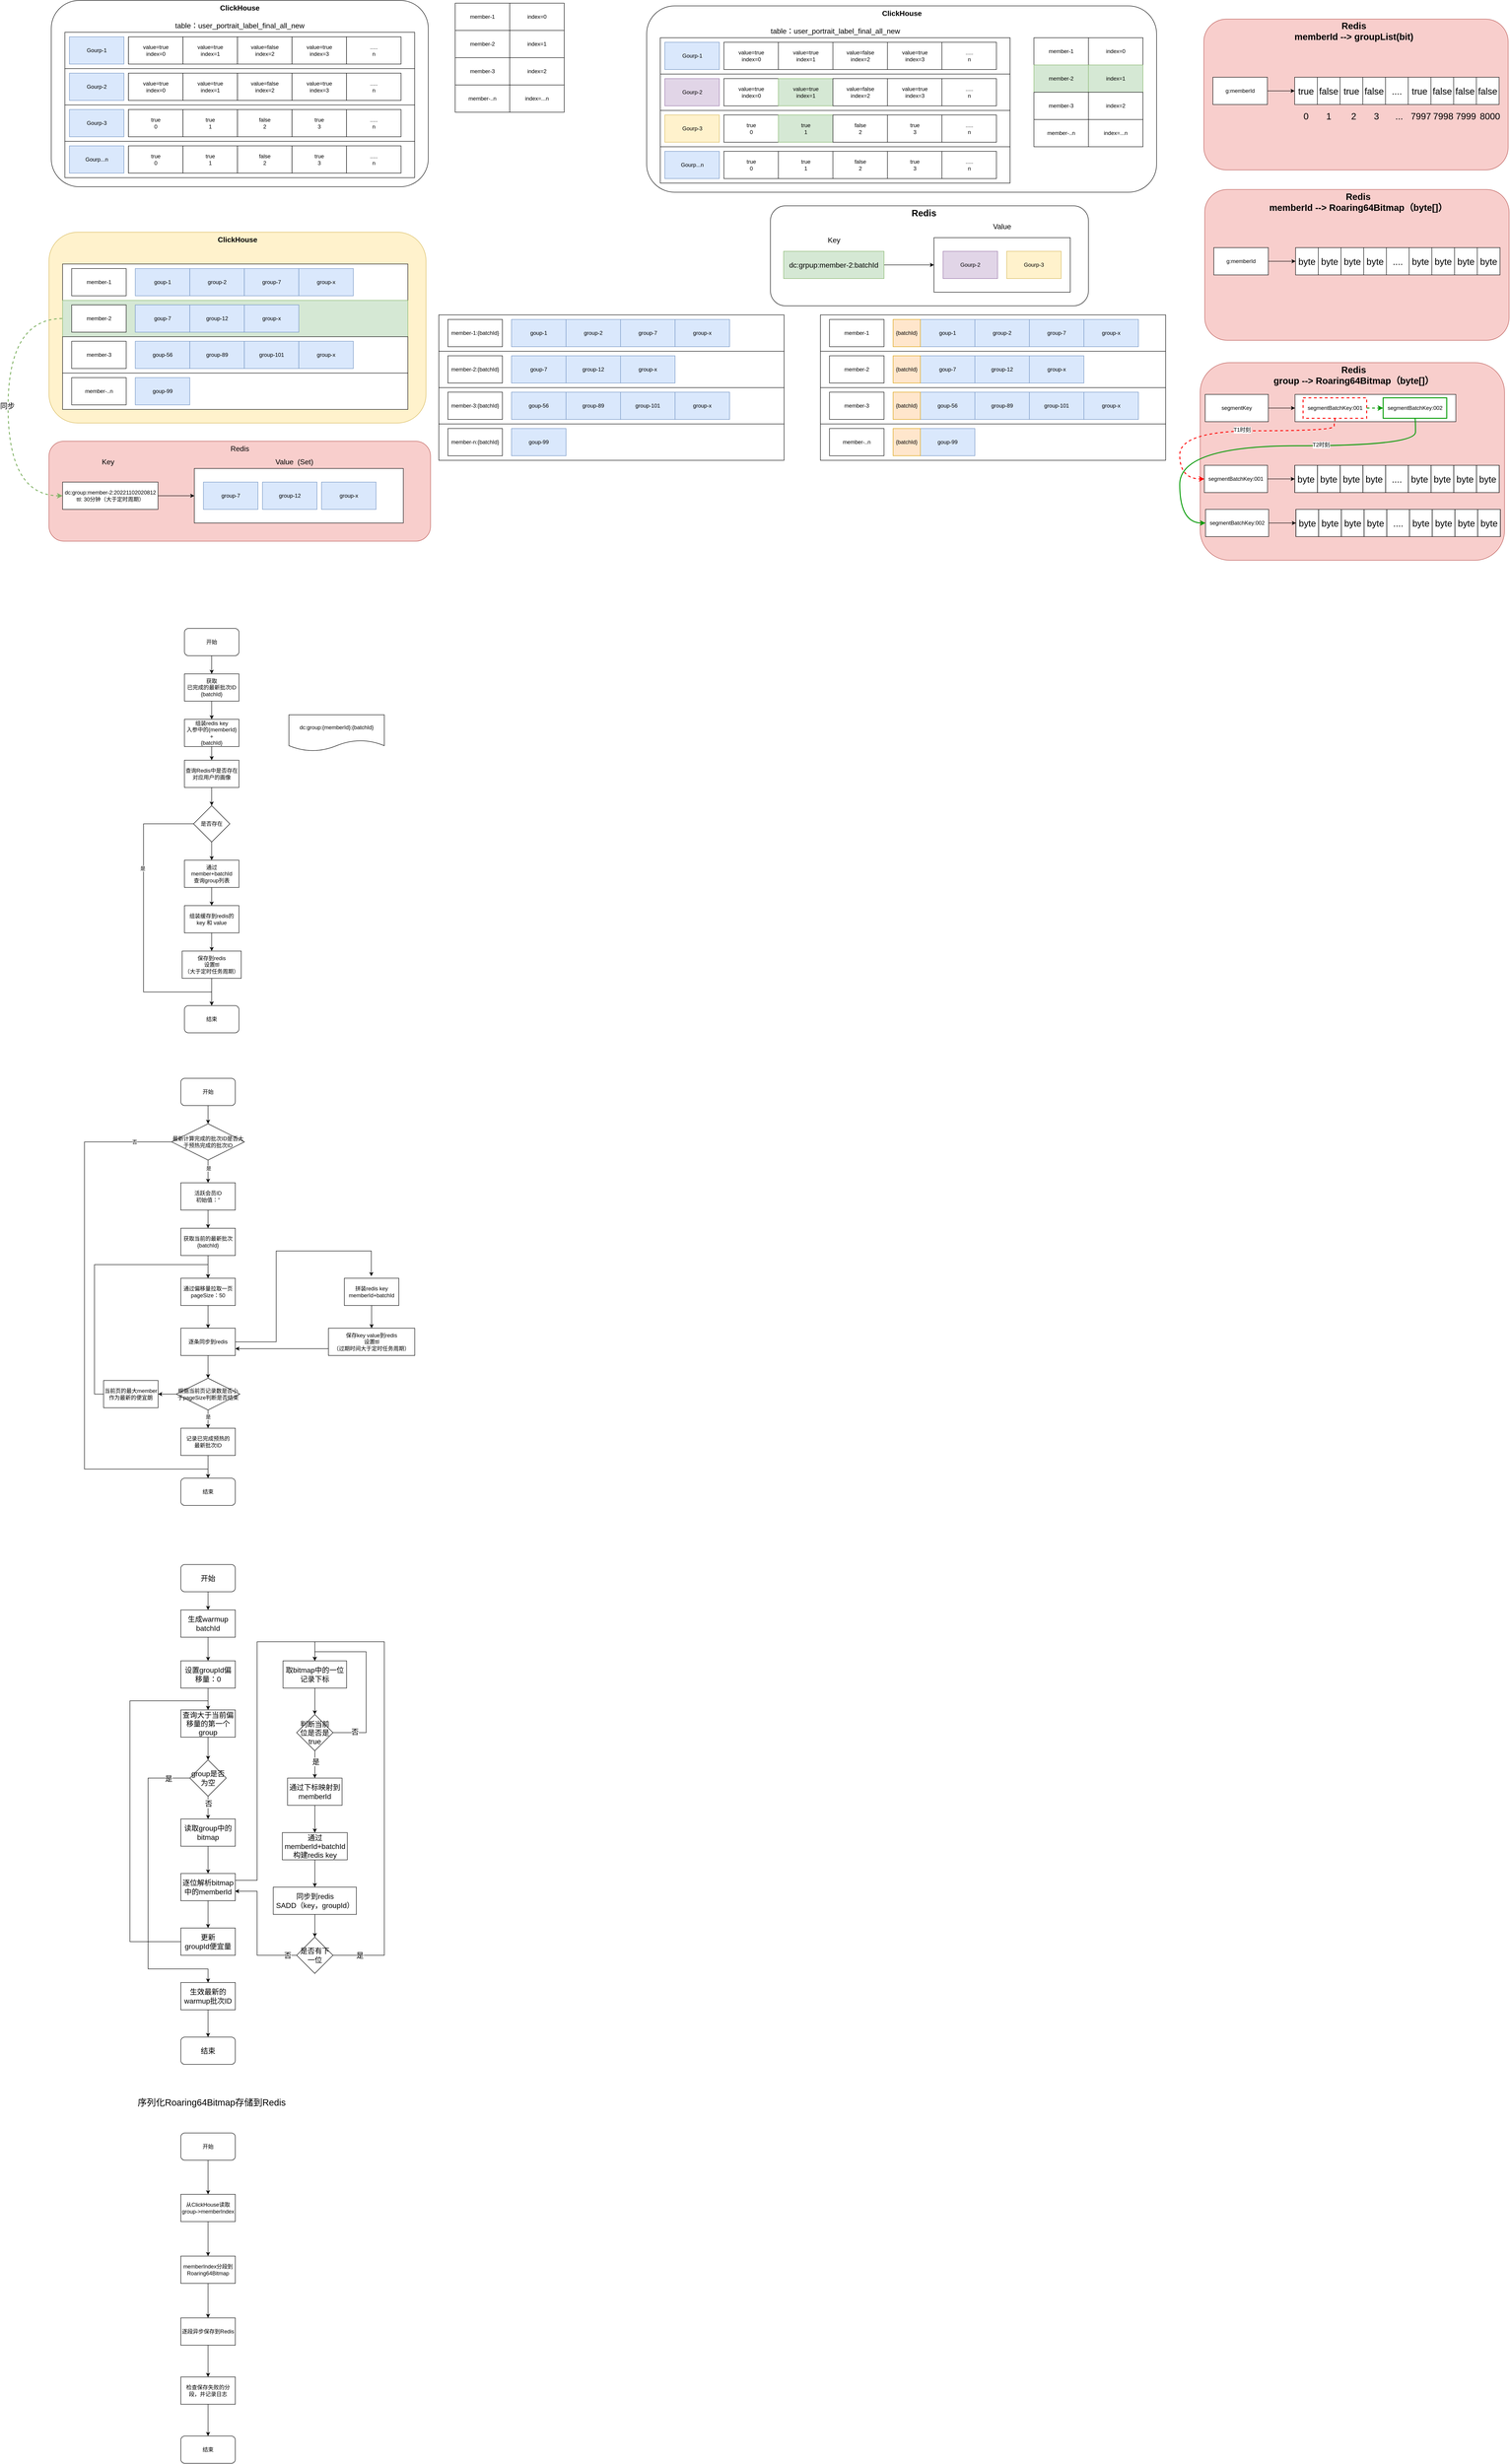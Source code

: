 <mxfile version="20.5.1" type="github">
  <diagram id="GxGMouDFHkgMhzsaOCU6" name="第 1 页">
    <mxGraphModel dx="3711" dy="1853" grid="0" gridSize="10" guides="1" tooltips="1" connect="1" arrows="1" fold="1" page="1" pageScale="1" pageWidth="827" pageHeight="1169" math="0" shadow="0">
      <root>
        <mxCell id="0" />
        <mxCell id="1" parent="0" />
        <mxCell id="Yvmjrc3NYy1qL7YYw7nj-63" value="" style="rounded=1;whiteSpace=wrap;html=1;fillColor=#f8cecc;strokeColor=#b85450;" vertex="1" parent="1">
          <mxGeometry x="2556" y="905" width="670" height="435" as="geometry" />
        </mxCell>
        <mxCell id="Yvmjrc3NYy1qL7YYw7nj-98" value="" style="rounded=0;whiteSpace=wrap;html=1;strokeColor=#000000;fontSize=12;fillColor=default;" vertex="1" parent="1">
          <mxGeometry x="2764.75" y="975" width="354" height="60" as="geometry" />
        </mxCell>
        <mxCell id="Yvmjrc3NYy1qL7YYw7nj-2" value="" style="rounded=1;whiteSpace=wrap;html=1;fillColor=#f8cecc;strokeColor=#b85450;" vertex="1" parent="1">
          <mxGeometry x="2564" y="149" width="670" height="332" as="geometry" />
        </mxCell>
        <mxCell id="ymVFFXbmdIwkiD_EwIhI-300" value="" style="rounded=1;whiteSpace=wrap;html=1;fontSize=16;fillColor=none;" parent="1" vertex="1">
          <mxGeometry x="1610" y="560" width="700" height="220" as="geometry" />
        </mxCell>
        <mxCell id="ymVFFXbmdIwkiD_EwIhI-184" value="Redis" style="rounded=1;whiteSpace=wrap;html=1;fontSize=16;verticalAlign=top;fillColor=#f8cecc;strokeColor=#b85450;" parent="1" vertex="1">
          <mxGeometry x="21.8" y="1078" width="840" height="220" as="geometry" />
        </mxCell>
        <mxCell id="ymVFFXbmdIwkiD_EwIhI-183" value="ClickHouse" style="rounded=1;whiteSpace=wrap;html=1;verticalAlign=top;fontStyle=1;fontSize=16;fillColor=#fff2cc;strokeColor=#d6b656;" parent="1" vertex="1">
          <mxGeometry x="21.8" y="618" width="830" height="420" as="geometry" />
        </mxCell>
        <mxCell id="ymVFFXbmdIwkiD_EwIhI-59" value="" style="rounded=0;whiteSpace=wrap;html=1;" parent="1" vertex="1">
          <mxGeometry x="51.8" y="688" width="760" height="80" as="geometry" />
        </mxCell>
        <mxCell id="ymVFFXbmdIwkiD_EwIhI-60" value="member-1" style="rounded=0;whiteSpace=wrap;html=1;" parent="1" vertex="1">
          <mxGeometry x="71.8" y="698" width="120" height="60" as="geometry" />
        </mxCell>
        <mxCell id="ymVFFXbmdIwkiD_EwIhI-61" value="goup-1" style="rounded=0;whiteSpace=wrap;html=1;fillColor=#dae8fc;strokeColor=#6c8ebf;" parent="1" vertex="1">
          <mxGeometry x="211.8" y="698" width="120" height="60" as="geometry" />
        </mxCell>
        <mxCell id="ymVFFXbmdIwkiD_EwIhI-62" value="group-2" style="rounded=0;whiteSpace=wrap;html=1;fillColor=#dae8fc;strokeColor=#6c8ebf;" parent="1" vertex="1">
          <mxGeometry x="331.8" y="698" width="120" height="60" as="geometry" />
        </mxCell>
        <mxCell id="ymVFFXbmdIwkiD_EwIhI-63" value="group-7" style="rounded=0;whiteSpace=wrap;html=1;fillColor=#dae8fc;strokeColor=#6c8ebf;" parent="1" vertex="1">
          <mxGeometry x="451.8" y="698" width="120" height="60" as="geometry" />
        </mxCell>
        <mxCell id="ymVFFXbmdIwkiD_EwIhI-64" value="group-x" style="rounded=0;whiteSpace=wrap;html=1;fillColor=#dae8fc;strokeColor=#6c8ebf;" parent="1" vertex="1">
          <mxGeometry x="571.8" y="698" width="120" height="60" as="geometry" />
        </mxCell>
        <mxCell id="ymVFFXbmdIwkiD_EwIhI-65" value="" style="rounded=0;whiteSpace=wrap;html=1;fillColor=#d5e8d4;strokeColor=#82b366;" parent="1" vertex="1">
          <mxGeometry x="51.8" y="768" width="760" height="80" as="geometry" />
        </mxCell>
        <mxCell id="ymVFFXbmdIwkiD_EwIhI-66" value="member-2" style="rounded=0;whiteSpace=wrap;html=1;" parent="1" vertex="1">
          <mxGeometry x="71.8" y="778" width="120" height="60" as="geometry" />
        </mxCell>
        <mxCell id="ymVFFXbmdIwkiD_EwIhI-67" value="goup-7" style="rounded=0;whiteSpace=wrap;html=1;fillColor=#dae8fc;strokeColor=#6c8ebf;" parent="1" vertex="1">
          <mxGeometry x="211.8" y="778" width="120" height="60" as="geometry" />
        </mxCell>
        <mxCell id="ymVFFXbmdIwkiD_EwIhI-68" value="group-12" style="rounded=0;whiteSpace=wrap;html=1;fillColor=#dae8fc;strokeColor=#6c8ebf;" parent="1" vertex="1">
          <mxGeometry x="331.8" y="778" width="120" height="60" as="geometry" />
        </mxCell>
        <mxCell id="ymVFFXbmdIwkiD_EwIhI-70" value="group-x" style="rounded=0;whiteSpace=wrap;html=1;fillColor=#dae8fc;strokeColor=#6c8ebf;" parent="1" vertex="1">
          <mxGeometry x="451.8" y="778" width="120" height="60" as="geometry" />
        </mxCell>
        <mxCell id="ymVFFXbmdIwkiD_EwIhI-71" value="" style="rounded=0;whiteSpace=wrap;html=1;" parent="1" vertex="1">
          <mxGeometry x="51.8" y="848" width="760" height="80" as="geometry" />
        </mxCell>
        <mxCell id="ymVFFXbmdIwkiD_EwIhI-72" value="member-3" style="rounded=0;whiteSpace=wrap;html=1;" parent="1" vertex="1">
          <mxGeometry x="71.8" y="858" width="120" height="60" as="geometry" />
        </mxCell>
        <mxCell id="ymVFFXbmdIwkiD_EwIhI-73" value="goup-56" style="rounded=0;whiteSpace=wrap;html=1;fillColor=#dae8fc;strokeColor=#6c8ebf;" parent="1" vertex="1">
          <mxGeometry x="211.8" y="858" width="120" height="60" as="geometry" />
        </mxCell>
        <mxCell id="ymVFFXbmdIwkiD_EwIhI-74" value="group-89" style="rounded=0;whiteSpace=wrap;html=1;fillColor=#dae8fc;strokeColor=#6c8ebf;" parent="1" vertex="1">
          <mxGeometry x="331.8" y="858" width="120" height="60" as="geometry" />
        </mxCell>
        <mxCell id="ymVFFXbmdIwkiD_EwIhI-75" value="group-101" style="rounded=0;whiteSpace=wrap;html=1;fillColor=#dae8fc;strokeColor=#6c8ebf;" parent="1" vertex="1">
          <mxGeometry x="451.8" y="858" width="120" height="60" as="geometry" />
        </mxCell>
        <mxCell id="ymVFFXbmdIwkiD_EwIhI-76" value="group-x" style="rounded=0;whiteSpace=wrap;html=1;fillColor=#dae8fc;strokeColor=#6c8ebf;" parent="1" vertex="1">
          <mxGeometry x="571.8" y="858" width="120" height="60" as="geometry" />
        </mxCell>
        <mxCell id="ymVFFXbmdIwkiD_EwIhI-77" value="" style="rounded=0;whiteSpace=wrap;html=1;" parent="1" vertex="1">
          <mxGeometry x="51.8" y="928" width="760" height="80" as="geometry" />
        </mxCell>
        <mxCell id="ymVFFXbmdIwkiD_EwIhI-78" value="member-..n" style="rounded=0;whiteSpace=wrap;html=1;" parent="1" vertex="1">
          <mxGeometry x="71.8" y="938" width="120" height="60" as="geometry" />
        </mxCell>
        <mxCell id="ymVFFXbmdIwkiD_EwIhI-79" value="goup-99" style="rounded=0;whiteSpace=wrap;html=1;fillColor=#dae8fc;strokeColor=#6c8ebf;" parent="1" vertex="1">
          <mxGeometry x="211.8" y="938" width="120" height="60" as="geometry" />
        </mxCell>
        <mxCell id="ymVFFXbmdIwkiD_EwIhI-85" style="edgeStyle=orthogonalEdgeStyle;rounded=0;orthogonalLoop=1;jettySize=auto;html=1;entryX=0;entryY=0.5;entryDx=0;entryDy=0;" parent="1" source="ymVFFXbmdIwkiD_EwIhI-83" target="ymVFFXbmdIwkiD_EwIhI-84" edge="1">
          <mxGeometry relative="1" as="geometry" />
        </mxCell>
        <mxCell id="ymVFFXbmdIwkiD_EwIhI-187" style="edgeStyle=orthogonalEdgeStyle;rounded=0;orthogonalLoop=1;jettySize=auto;html=1;fontSize=16;curved=1;exitX=0;exitY=0.5;exitDx=0;exitDy=0;startArrow=classic;startFill=1;dashed=1;endArrow=none;endFill=0;fillColor=#d5e8d4;strokeColor=#82b366;strokeWidth=2;" parent="1" source="ymVFFXbmdIwkiD_EwIhI-83" edge="1">
          <mxGeometry relative="1" as="geometry">
            <mxPoint x="51.8" y="808" as="targetPoint" />
            <Array as="points">
              <mxPoint x="-68.2" y="1198" />
              <mxPoint x="-68.2" y="808" />
            </Array>
          </mxGeometry>
        </mxCell>
        <mxCell id="ymVFFXbmdIwkiD_EwIhI-188" value="同步" style="edgeLabel;html=1;align=center;verticalAlign=middle;resizable=0;points=[];fontSize=16;" parent="ymVFFXbmdIwkiD_EwIhI-187" vertex="1" connectable="0">
          <mxGeometry x="0.009" y="2" relative="1" as="geometry">
            <mxPoint as="offset" />
          </mxGeometry>
        </mxCell>
        <mxCell id="ymVFFXbmdIwkiD_EwIhI-83" value="dc:group:member-2:20221102020812&lt;br&gt;ttl: 30分钟（大于定时周期）" style="rounded=0;whiteSpace=wrap;html=1;" parent="1" vertex="1">
          <mxGeometry x="51.8" y="1168" width="210" height="60" as="geometry" />
        </mxCell>
        <mxCell id="ymVFFXbmdIwkiD_EwIhI-84" value="" style="rounded=0;whiteSpace=wrap;html=1;" parent="1" vertex="1">
          <mxGeometry x="341.8" y="1138" width="460" height="120" as="geometry" />
        </mxCell>
        <mxCell id="ymVFFXbmdIwkiD_EwIhI-86" value="group-7" style="rounded=0;whiteSpace=wrap;html=1;fillColor=#dae8fc;strokeColor=#6c8ebf;" parent="1" vertex="1">
          <mxGeometry x="361.8" y="1168" width="120" height="60" as="geometry" />
        </mxCell>
        <mxCell id="ymVFFXbmdIwkiD_EwIhI-87" value="group-12" style="rounded=0;whiteSpace=wrap;html=1;fillColor=#dae8fc;strokeColor=#6c8ebf;" parent="1" vertex="1">
          <mxGeometry x="491.8" y="1168" width="120" height="60" as="geometry" />
        </mxCell>
        <mxCell id="ymVFFXbmdIwkiD_EwIhI-88" value="group-x" style="rounded=0;whiteSpace=wrap;html=1;fillColor=#dae8fc;strokeColor=#6c8ebf;" parent="1" vertex="1">
          <mxGeometry x="621.8" y="1168" width="120" height="60" as="geometry" />
        </mxCell>
        <mxCell id="ymVFFXbmdIwkiD_EwIhI-96" style="edgeStyle=orthogonalEdgeStyle;rounded=0;orthogonalLoop=1;jettySize=auto;html=1;entryX=0.5;entryY=0;entryDx=0;entryDy=0;" parent="1" source="ymVFFXbmdIwkiD_EwIhI-89" target="ymVFFXbmdIwkiD_EwIhI-90" edge="1">
          <mxGeometry relative="1" as="geometry" />
        </mxCell>
        <mxCell id="ymVFFXbmdIwkiD_EwIhI-89" value="开始" style="rounded=1;whiteSpace=wrap;html=1;" parent="1" vertex="1">
          <mxGeometry x="320" y="1490" width="120" height="60" as="geometry" />
        </mxCell>
        <mxCell id="ymVFFXbmdIwkiD_EwIhI-97" style="edgeStyle=orthogonalEdgeStyle;rounded=0;orthogonalLoop=1;jettySize=auto;html=1;entryX=0.5;entryY=0;entryDx=0;entryDy=0;" parent="1" source="ymVFFXbmdIwkiD_EwIhI-90" target="ymVFFXbmdIwkiD_EwIhI-91" edge="1">
          <mxGeometry relative="1" as="geometry" />
        </mxCell>
        <mxCell id="ymVFFXbmdIwkiD_EwIhI-90" value="获取&lt;br&gt;已完成的最新批次ID&lt;br&gt;{batchId}" style="rounded=0;whiteSpace=wrap;html=1;" parent="1" vertex="1">
          <mxGeometry x="320" y="1590" width="120" height="60" as="geometry" />
        </mxCell>
        <mxCell id="ymVFFXbmdIwkiD_EwIhI-98" style="edgeStyle=orthogonalEdgeStyle;rounded=0;orthogonalLoop=1;jettySize=auto;html=1;entryX=0.5;entryY=0;entryDx=0;entryDy=0;" parent="1" source="ymVFFXbmdIwkiD_EwIhI-91" target="ymVFFXbmdIwkiD_EwIhI-93" edge="1">
          <mxGeometry relative="1" as="geometry" />
        </mxCell>
        <mxCell id="ymVFFXbmdIwkiD_EwIhI-91" value="组装redis key&lt;br&gt;入参中的{memberId}&lt;br&gt;+&lt;br&gt;{batchId}" style="rounded=0;whiteSpace=wrap;html=1;" parent="1" vertex="1">
          <mxGeometry x="320" y="1690" width="120" height="60" as="geometry" />
        </mxCell>
        <mxCell id="ymVFFXbmdIwkiD_EwIhI-92" value="dc:group:{memberId}:{batchId}" style="shape=document;whiteSpace=wrap;html=1;boundedLbl=1;" parent="1" vertex="1">
          <mxGeometry x="550" y="1680" width="210" height="80" as="geometry" />
        </mxCell>
        <mxCell id="ymVFFXbmdIwkiD_EwIhI-99" style="edgeStyle=orthogonalEdgeStyle;rounded=0;orthogonalLoop=1;jettySize=auto;html=1;entryX=0.5;entryY=0;entryDx=0;entryDy=0;" parent="1" source="ymVFFXbmdIwkiD_EwIhI-93" target="ymVFFXbmdIwkiD_EwIhI-94" edge="1">
          <mxGeometry relative="1" as="geometry" />
        </mxCell>
        <mxCell id="ymVFFXbmdIwkiD_EwIhI-93" value="查询Redis中是否存在对应用户的画像" style="rounded=0;whiteSpace=wrap;html=1;" parent="1" vertex="1">
          <mxGeometry x="320" y="1780" width="120" height="60" as="geometry" />
        </mxCell>
        <mxCell id="ymVFFXbmdIwkiD_EwIhI-100" style="edgeStyle=orthogonalEdgeStyle;rounded=0;orthogonalLoop=1;jettySize=auto;html=1;entryX=0.5;entryY=0;entryDx=0;entryDy=0;" parent="1" source="ymVFFXbmdIwkiD_EwIhI-94" target="ymVFFXbmdIwkiD_EwIhI-95" edge="1">
          <mxGeometry relative="1" as="geometry">
            <Array as="points">
              <mxPoint x="230" y="1920" />
              <mxPoint x="230" y="2290" />
              <mxPoint x="380" y="2290" />
            </Array>
          </mxGeometry>
        </mxCell>
        <mxCell id="ymVFFXbmdIwkiD_EwIhI-101" value="是" style="edgeLabel;html=1;align=center;verticalAlign=middle;resizable=0;points=[];" parent="ymVFFXbmdIwkiD_EwIhI-100" vertex="1" connectable="0">
          <mxGeometry x="-0.37" y="-2" relative="1" as="geometry">
            <mxPoint as="offset" />
          </mxGeometry>
        </mxCell>
        <mxCell id="ymVFFXbmdIwkiD_EwIhI-147" style="edgeStyle=orthogonalEdgeStyle;rounded=0;orthogonalLoop=1;jettySize=auto;html=1;entryX=0.5;entryY=0;entryDx=0;entryDy=0;" parent="1" source="ymVFFXbmdIwkiD_EwIhI-94" target="ymVFFXbmdIwkiD_EwIhI-102" edge="1">
          <mxGeometry relative="1" as="geometry" />
        </mxCell>
        <mxCell id="ymVFFXbmdIwkiD_EwIhI-94" value="是否存在" style="rhombus;whiteSpace=wrap;html=1;" parent="1" vertex="1">
          <mxGeometry x="340" y="1880" width="80" height="80" as="geometry" />
        </mxCell>
        <mxCell id="ymVFFXbmdIwkiD_EwIhI-95" value="结束" style="rounded=1;whiteSpace=wrap;html=1;" parent="1" vertex="1">
          <mxGeometry x="320" y="2320" width="120" height="60" as="geometry" />
        </mxCell>
        <mxCell id="ymVFFXbmdIwkiD_EwIhI-149" style="edgeStyle=orthogonalEdgeStyle;rounded=0;orthogonalLoop=1;jettySize=auto;html=1;entryX=0.5;entryY=0;entryDx=0;entryDy=0;" parent="1" source="ymVFFXbmdIwkiD_EwIhI-102" target="ymVFFXbmdIwkiD_EwIhI-148" edge="1">
          <mxGeometry relative="1" as="geometry" />
        </mxCell>
        <mxCell id="ymVFFXbmdIwkiD_EwIhI-102" value="通过&lt;br&gt;member+batchId&lt;br&gt;查询group列表" style="rounded=0;whiteSpace=wrap;html=1;" parent="1" vertex="1">
          <mxGeometry x="320" y="2000" width="120" height="60" as="geometry" />
        </mxCell>
        <mxCell id="ymVFFXbmdIwkiD_EwIhI-103" value="" style="rounded=0;whiteSpace=wrap;html=1;" parent="1" vertex="1">
          <mxGeometry x="880" y="800" width="760" height="80" as="geometry" />
        </mxCell>
        <mxCell id="ymVFFXbmdIwkiD_EwIhI-104" value="member-1:{batchId}" style="rounded=0;whiteSpace=wrap;html=1;" parent="1" vertex="1">
          <mxGeometry x="900" y="810" width="120" height="60" as="geometry" />
        </mxCell>
        <mxCell id="ymVFFXbmdIwkiD_EwIhI-105" value="goup-1" style="rounded=0;whiteSpace=wrap;html=1;fillColor=#dae8fc;strokeColor=#6c8ebf;" parent="1" vertex="1">
          <mxGeometry x="1040" y="810" width="120" height="60" as="geometry" />
        </mxCell>
        <mxCell id="ymVFFXbmdIwkiD_EwIhI-106" value="group-2" style="rounded=0;whiteSpace=wrap;html=1;fillColor=#dae8fc;strokeColor=#6c8ebf;" parent="1" vertex="1">
          <mxGeometry x="1160" y="810" width="120" height="60" as="geometry" />
        </mxCell>
        <mxCell id="ymVFFXbmdIwkiD_EwIhI-107" value="group-7" style="rounded=0;whiteSpace=wrap;html=1;fillColor=#dae8fc;strokeColor=#6c8ebf;" parent="1" vertex="1">
          <mxGeometry x="1280" y="810" width="120" height="60" as="geometry" />
        </mxCell>
        <mxCell id="ymVFFXbmdIwkiD_EwIhI-108" value="group-x" style="rounded=0;whiteSpace=wrap;html=1;fillColor=#dae8fc;strokeColor=#6c8ebf;" parent="1" vertex="1">
          <mxGeometry x="1400" y="810" width="120" height="60" as="geometry" />
        </mxCell>
        <mxCell id="ymVFFXbmdIwkiD_EwIhI-109" value="" style="rounded=0;whiteSpace=wrap;html=1;" parent="1" vertex="1">
          <mxGeometry x="880" y="880" width="760" height="80" as="geometry" />
        </mxCell>
        <mxCell id="ymVFFXbmdIwkiD_EwIhI-110" value="member-2:{batchId}" style="rounded=0;whiteSpace=wrap;html=1;" parent="1" vertex="1">
          <mxGeometry x="900" y="890" width="120" height="60" as="geometry" />
        </mxCell>
        <mxCell id="ymVFFXbmdIwkiD_EwIhI-111" value="goup-7" style="rounded=0;whiteSpace=wrap;html=1;fillColor=#dae8fc;strokeColor=#6c8ebf;" parent="1" vertex="1">
          <mxGeometry x="1040" y="890" width="120" height="60" as="geometry" />
        </mxCell>
        <mxCell id="ymVFFXbmdIwkiD_EwIhI-112" value="group-12" style="rounded=0;whiteSpace=wrap;html=1;fillColor=#dae8fc;strokeColor=#6c8ebf;" parent="1" vertex="1">
          <mxGeometry x="1160" y="890" width="120" height="60" as="geometry" />
        </mxCell>
        <mxCell id="ymVFFXbmdIwkiD_EwIhI-113" value="group-x" style="rounded=0;whiteSpace=wrap;html=1;fillColor=#dae8fc;strokeColor=#6c8ebf;" parent="1" vertex="1">
          <mxGeometry x="1280" y="890" width="120" height="60" as="geometry" />
        </mxCell>
        <mxCell id="ymVFFXbmdIwkiD_EwIhI-114" value="" style="rounded=0;whiteSpace=wrap;html=1;" parent="1" vertex="1">
          <mxGeometry x="880" y="960" width="760" height="80" as="geometry" />
        </mxCell>
        <mxCell id="ymVFFXbmdIwkiD_EwIhI-115" value="member-3:{batchId}" style="rounded=0;whiteSpace=wrap;html=1;" parent="1" vertex="1">
          <mxGeometry x="900" y="970" width="120" height="60" as="geometry" />
        </mxCell>
        <mxCell id="ymVFFXbmdIwkiD_EwIhI-116" value="goup-56" style="rounded=0;whiteSpace=wrap;html=1;fillColor=#dae8fc;strokeColor=#6c8ebf;" parent="1" vertex="1">
          <mxGeometry x="1040" y="970" width="120" height="60" as="geometry" />
        </mxCell>
        <mxCell id="ymVFFXbmdIwkiD_EwIhI-117" value="group-89" style="rounded=0;whiteSpace=wrap;html=1;fillColor=#dae8fc;strokeColor=#6c8ebf;" parent="1" vertex="1">
          <mxGeometry x="1160" y="970" width="120" height="60" as="geometry" />
        </mxCell>
        <mxCell id="ymVFFXbmdIwkiD_EwIhI-118" value="group-101" style="rounded=0;whiteSpace=wrap;html=1;fillColor=#dae8fc;strokeColor=#6c8ebf;" parent="1" vertex="1">
          <mxGeometry x="1280" y="970" width="120" height="60" as="geometry" />
        </mxCell>
        <mxCell id="ymVFFXbmdIwkiD_EwIhI-119" value="group-x" style="rounded=0;whiteSpace=wrap;html=1;fillColor=#dae8fc;strokeColor=#6c8ebf;" parent="1" vertex="1">
          <mxGeometry x="1400" y="970" width="120" height="60" as="geometry" />
        </mxCell>
        <mxCell id="ymVFFXbmdIwkiD_EwIhI-120" value="" style="rounded=0;whiteSpace=wrap;html=1;" parent="1" vertex="1">
          <mxGeometry x="880" y="1040" width="760" height="80" as="geometry" />
        </mxCell>
        <mxCell id="ymVFFXbmdIwkiD_EwIhI-121" value="member-n:{batchId}" style="rounded=0;whiteSpace=wrap;html=1;" parent="1" vertex="1">
          <mxGeometry x="900" y="1050" width="120" height="60" as="geometry" />
        </mxCell>
        <mxCell id="ymVFFXbmdIwkiD_EwIhI-122" value="goup-99" style="rounded=0;whiteSpace=wrap;html=1;fillColor=#dae8fc;strokeColor=#6c8ebf;" parent="1" vertex="1">
          <mxGeometry x="1040" y="1050" width="120" height="60" as="geometry" />
        </mxCell>
        <mxCell id="ymVFFXbmdIwkiD_EwIhI-123" value="" style="rounded=0;whiteSpace=wrap;html=1;" parent="1" vertex="1">
          <mxGeometry x="1720" y="800" width="760" height="80" as="geometry" />
        </mxCell>
        <mxCell id="ymVFFXbmdIwkiD_EwIhI-124" value="member-1" style="rounded=0;whiteSpace=wrap;html=1;" parent="1" vertex="1">
          <mxGeometry x="1740" y="810" width="120" height="60" as="geometry" />
        </mxCell>
        <mxCell id="ymVFFXbmdIwkiD_EwIhI-125" value="goup-1" style="rounded=0;whiteSpace=wrap;html=1;fillColor=#dae8fc;strokeColor=#6c8ebf;" parent="1" vertex="1">
          <mxGeometry x="1940" y="810" width="120" height="60" as="geometry" />
        </mxCell>
        <mxCell id="ymVFFXbmdIwkiD_EwIhI-126" value="group-2" style="rounded=0;whiteSpace=wrap;html=1;fillColor=#dae8fc;strokeColor=#6c8ebf;" parent="1" vertex="1">
          <mxGeometry x="2060" y="810" width="120" height="60" as="geometry" />
        </mxCell>
        <mxCell id="ymVFFXbmdIwkiD_EwIhI-127" value="group-7" style="rounded=0;whiteSpace=wrap;html=1;fillColor=#dae8fc;strokeColor=#6c8ebf;" parent="1" vertex="1">
          <mxGeometry x="2180" y="810" width="120" height="60" as="geometry" />
        </mxCell>
        <mxCell id="ymVFFXbmdIwkiD_EwIhI-128" value="group-x" style="rounded=0;whiteSpace=wrap;html=1;fillColor=#dae8fc;strokeColor=#6c8ebf;" parent="1" vertex="1">
          <mxGeometry x="2300" y="810" width="120" height="60" as="geometry" />
        </mxCell>
        <mxCell id="ymVFFXbmdIwkiD_EwIhI-129" value="" style="rounded=0;whiteSpace=wrap;html=1;" parent="1" vertex="1">
          <mxGeometry x="1720" y="880" width="760" height="80" as="geometry" />
        </mxCell>
        <mxCell id="ymVFFXbmdIwkiD_EwIhI-130" value="member-2" style="rounded=0;whiteSpace=wrap;html=1;" parent="1" vertex="1">
          <mxGeometry x="1740" y="890" width="120" height="60" as="geometry" />
        </mxCell>
        <mxCell id="ymVFFXbmdIwkiD_EwIhI-131" value="goup-7" style="rounded=0;whiteSpace=wrap;html=1;fillColor=#dae8fc;strokeColor=#6c8ebf;" parent="1" vertex="1">
          <mxGeometry x="1940" y="890" width="120" height="60" as="geometry" />
        </mxCell>
        <mxCell id="ymVFFXbmdIwkiD_EwIhI-132" value="group-12" style="rounded=0;whiteSpace=wrap;html=1;fillColor=#dae8fc;strokeColor=#6c8ebf;" parent="1" vertex="1">
          <mxGeometry x="2060" y="890" width="120" height="60" as="geometry" />
        </mxCell>
        <mxCell id="ymVFFXbmdIwkiD_EwIhI-133" value="group-x" style="rounded=0;whiteSpace=wrap;html=1;fillColor=#dae8fc;strokeColor=#6c8ebf;" parent="1" vertex="1">
          <mxGeometry x="2180" y="890" width="120" height="60" as="geometry" />
        </mxCell>
        <mxCell id="ymVFFXbmdIwkiD_EwIhI-134" value="" style="rounded=0;whiteSpace=wrap;html=1;" parent="1" vertex="1">
          <mxGeometry x="1720" y="960" width="760" height="80" as="geometry" />
        </mxCell>
        <mxCell id="ymVFFXbmdIwkiD_EwIhI-135" value="member-3" style="rounded=0;whiteSpace=wrap;html=1;" parent="1" vertex="1">
          <mxGeometry x="1740" y="970" width="120" height="60" as="geometry" />
        </mxCell>
        <mxCell id="ymVFFXbmdIwkiD_EwIhI-136" value="goup-56" style="rounded=0;whiteSpace=wrap;html=1;fillColor=#dae8fc;strokeColor=#6c8ebf;" parent="1" vertex="1">
          <mxGeometry x="1940" y="970" width="120" height="60" as="geometry" />
        </mxCell>
        <mxCell id="ymVFFXbmdIwkiD_EwIhI-137" value="group-89" style="rounded=0;whiteSpace=wrap;html=1;fillColor=#dae8fc;strokeColor=#6c8ebf;" parent="1" vertex="1">
          <mxGeometry x="2060" y="970" width="120" height="60" as="geometry" />
        </mxCell>
        <mxCell id="ymVFFXbmdIwkiD_EwIhI-138" value="group-101" style="rounded=0;whiteSpace=wrap;html=1;fillColor=#dae8fc;strokeColor=#6c8ebf;" parent="1" vertex="1">
          <mxGeometry x="2180" y="970" width="120" height="60" as="geometry" />
        </mxCell>
        <mxCell id="ymVFFXbmdIwkiD_EwIhI-139" value="group-x" style="rounded=0;whiteSpace=wrap;html=1;fillColor=#dae8fc;strokeColor=#6c8ebf;" parent="1" vertex="1">
          <mxGeometry x="2300" y="970" width="120" height="60" as="geometry" />
        </mxCell>
        <mxCell id="ymVFFXbmdIwkiD_EwIhI-140" value="" style="rounded=0;whiteSpace=wrap;html=1;" parent="1" vertex="1">
          <mxGeometry x="1720" y="1040" width="760" height="80" as="geometry" />
        </mxCell>
        <mxCell id="ymVFFXbmdIwkiD_EwIhI-141" value="member-..n" style="rounded=0;whiteSpace=wrap;html=1;" parent="1" vertex="1">
          <mxGeometry x="1740" y="1050" width="120" height="60" as="geometry" />
        </mxCell>
        <mxCell id="ymVFFXbmdIwkiD_EwIhI-142" value="goup-99" style="rounded=0;whiteSpace=wrap;html=1;fillColor=#dae8fc;strokeColor=#6c8ebf;" parent="1" vertex="1">
          <mxGeometry x="1940" y="1050" width="120" height="60" as="geometry" />
        </mxCell>
        <mxCell id="ymVFFXbmdIwkiD_EwIhI-143" value="{batchId}" style="rounded=0;whiteSpace=wrap;html=1;fillColor=#ffe6cc;strokeColor=#d79b00;" parent="1" vertex="1">
          <mxGeometry x="1880" y="810" width="60" height="60" as="geometry" />
        </mxCell>
        <mxCell id="ymVFFXbmdIwkiD_EwIhI-144" value="{batchId}" style="rounded=0;whiteSpace=wrap;html=1;fillColor=#ffe6cc;strokeColor=#d79b00;" parent="1" vertex="1">
          <mxGeometry x="1880" y="890" width="60" height="60" as="geometry" />
        </mxCell>
        <mxCell id="ymVFFXbmdIwkiD_EwIhI-145" value="{batchId}" style="rounded=0;whiteSpace=wrap;html=1;fillColor=#ffe6cc;strokeColor=#d79b00;" parent="1" vertex="1">
          <mxGeometry x="1880" y="970" width="60" height="60" as="geometry" />
        </mxCell>
        <mxCell id="ymVFFXbmdIwkiD_EwIhI-146" value="{batchId}" style="rounded=0;whiteSpace=wrap;html=1;fillColor=#ffe6cc;strokeColor=#d79b00;" parent="1" vertex="1">
          <mxGeometry x="1880" y="1050" width="60" height="60" as="geometry" />
        </mxCell>
        <mxCell id="ymVFFXbmdIwkiD_EwIhI-151" style="edgeStyle=orthogonalEdgeStyle;rounded=0;orthogonalLoop=1;jettySize=auto;html=1;entryX=0.5;entryY=0;entryDx=0;entryDy=0;" parent="1" source="ymVFFXbmdIwkiD_EwIhI-148" target="ymVFFXbmdIwkiD_EwIhI-150" edge="1">
          <mxGeometry relative="1" as="geometry" />
        </mxCell>
        <mxCell id="ymVFFXbmdIwkiD_EwIhI-148" value="组装缓存到redis的&lt;br&gt;key 和 value" style="rounded=0;whiteSpace=wrap;html=1;" parent="1" vertex="1">
          <mxGeometry x="320" y="2100" width="120" height="60" as="geometry" />
        </mxCell>
        <mxCell id="ymVFFXbmdIwkiD_EwIhI-152" style="edgeStyle=orthogonalEdgeStyle;rounded=0;orthogonalLoop=1;jettySize=auto;html=1;entryX=0.5;entryY=0;entryDx=0;entryDy=0;" parent="1" source="ymVFFXbmdIwkiD_EwIhI-150" target="ymVFFXbmdIwkiD_EwIhI-95" edge="1">
          <mxGeometry relative="1" as="geometry" />
        </mxCell>
        <mxCell id="ymVFFXbmdIwkiD_EwIhI-150" value="保存到redis&lt;br&gt;设置ttl&lt;br&gt;（大于定时任务周期）" style="rounded=0;whiteSpace=wrap;html=1;" parent="1" vertex="1">
          <mxGeometry x="315" y="2200" width="130" height="60" as="geometry" />
        </mxCell>
        <mxCell id="ymVFFXbmdIwkiD_EwIhI-180" style="edgeStyle=orthogonalEdgeStyle;rounded=0;orthogonalLoop=1;jettySize=auto;html=1;entryX=0.5;entryY=0;entryDx=0;entryDy=0;" parent="1" source="ymVFFXbmdIwkiD_EwIhI-153" target="ymVFFXbmdIwkiD_EwIhI-177" edge="1">
          <mxGeometry relative="1" as="geometry" />
        </mxCell>
        <mxCell id="ymVFFXbmdIwkiD_EwIhI-153" value="开始" style="rounded=1;whiteSpace=wrap;html=1;" parent="1" vertex="1">
          <mxGeometry x="312" y="2480" width="120" height="60" as="geometry" />
        </mxCell>
        <mxCell id="ymVFFXbmdIwkiD_EwIhI-174" style="edgeStyle=orthogonalEdgeStyle;rounded=0;orthogonalLoop=1;jettySize=auto;html=1;entryX=0.5;entryY=0;entryDx=0;entryDy=0;" parent="1" source="ymVFFXbmdIwkiD_EwIhI-154" target="ymVFFXbmdIwkiD_EwIhI-156" edge="1">
          <mxGeometry relative="1" as="geometry" />
        </mxCell>
        <mxCell id="ymVFFXbmdIwkiD_EwIhI-154" value="活跃会员ID&lt;br&gt;初始值：&#39;&#39;" style="rounded=0;whiteSpace=wrap;html=1;" parent="1" vertex="1">
          <mxGeometry x="312" y="2710" width="120" height="60" as="geometry" />
        </mxCell>
        <mxCell id="ymVFFXbmdIwkiD_EwIhI-172" style="edgeStyle=orthogonalEdgeStyle;rounded=0;orthogonalLoop=1;jettySize=auto;html=1;entryX=0.5;entryY=0;entryDx=0;entryDy=0;" parent="1" source="ymVFFXbmdIwkiD_EwIhI-155" target="ymVFFXbmdIwkiD_EwIhI-157" edge="1">
          <mxGeometry relative="1" as="geometry" />
        </mxCell>
        <mxCell id="ymVFFXbmdIwkiD_EwIhI-155" value="通过偏移量拉取一页&lt;br&gt;pageSize：50" style="rounded=0;whiteSpace=wrap;html=1;" parent="1" vertex="1">
          <mxGeometry x="312" y="2920" width="120" height="60" as="geometry" />
        </mxCell>
        <mxCell id="ymVFFXbmdIwkiD_EwIhI-175" style="edgeStyle=orthogonalEdgeStyle;rounded=0;orthogonalLoop=1;jettySize=auto;html=1;entryX=0.5;entryY=0;entryDx=0;entryDy=0;" parent="1" source="ymVFFXbmdIwkiD_EwIhI-156" target="ymVFFXbmdIwkiD_EwIhI-155" edge="1">
          <mxGeometry relative="1" as="geometry" />
        </mxCell>
        <mxCell id="ymVFFXbmdIwkiD_EwIhI-156" value="获取当前的最新批次&lt;br&gt;{batchId}" style="rounded=0;whiteSpace=wrap;html=1;" parent="1" vertex="1">
          <mxGeometry x="312" y="2810" width="120" height="60" as="geometry" />
        </mxCell>
        <mxCell id="ymVFFXbmdIwkiD_EwIhI-160" style="edgeStyle=orthogonalEdgeStyle;rounded=0;orthogonalLoop=1;jettySize=auto;html=1;entryX=0.495;entryY=-0.076;entryDx=0;entryDy=0;entryPerimeter=0;" parent="1" source="ymVFFXbmdIwkiD_EwIhI-157" target="ymVFFXbmdIwkiD_EwIhI-158" edge="1">
          <mxGeometry relative="1" as="geometry">
            <Array as="points">
              <mxPoint x="522" y="3060" />
              <mxPoint x="522" y="2860" />
              <mxPoint x="731" y="2860" />
            </Array>
          </mxGeometry>
        </mxCell>
        <mxCell id="ymVFFXbmdIwkiD_EwIhI-173" style="edgeStyle=orthogonalEdgeStyle;rounded=0;orthogonalLoop=1;jettySize=auto;html=1;entryX=0.5;entryY=0;entryDx=0;entryDy=0;" parent="1" source="ymVFFXbmdIwkiD_EwIhI-157" target="ymVFFXbmdIwkiD_EwIhI-163" edge="1">
          <mxGeometry relative="1" as="geometry" />
        </mxCell>
        <mxCell id="ymVFFXbmdIwkiD_EwIhI-157" value="逐条同步到redis" style="rounded=0;whiteSpace=wrap;html=1;" parent="1" vertex="1">
          <mxGeometry x="312" y="3030" width="120" height="60" as="geometry" />
        </mxCell>
        <mxCell id="ymVFFXbmdIwkiD_EwIhI-161" style="edgeStyle=orthogonalEdgeStyle;rounded=0;orthogonalLoop=1;jettySize=auto;html=1;entryX=0.5;entryY=0;entryDx=0;entryDy=0;" parent="1" source="ymVFFXbmdIwkiD_EwIhI-158" target="ymVFFXbmdIwkiD_EwIhI-159" edge="1">
          <mxGeometry relative="1" as="geometry" />
        </mxCell>
        <mxCell id="ymVFFXbmdIwkiD_EwIhI-158" value="拼装redis key&lt;br&gt;memberId+batchId" style="rounded=0;whiteSpace=wrap;html=1;" parent="1" vertex="1">
          <mxGeometry x="672" y="2920" width="120" height="60" as="geometry" />
        </mxCell>
        <mxCell id="ymVFFXbmdIwkiD_EwIhI-162" style="edgeStyle=orthogonalEdgeStyle;rounded=0;orthogonalLoop=1;jettySize=auto;html=1;entryX=1;entryY=0.75;entryDx=0;entryDy=0;exitX=0;exitY=0.75;exitDx=0;exitDy=0;" parent="1" source="ymVFFXbmdIwkiD_EwIhI-159" target="ymVFFXbmdIwkiD_EwIhI-157" edge="1">
          <mxGeometry relative="1" as="geometry" />
        </mxCell>
        <mxCell id="ymVFFXbmdIwkiD_EwIhI-159" value="保存key value到redis&lt;br&gt;设置ttl&lt;br&gt;（过期时间大于定时任务周期）" style="rounded=0;whiteSpace=wrap;html=1;" parent="1" vertex="1">
          <mxGeometry x="637" y="3030" width="190" height="60" as="geometry" />
        </mxCell>
        <mxCell id="ymVFFXbmdIwkiD_EwIhI-167" style="edgeStyle=orthogonalEdgeStyle;rounded=0;orthogonalLoop=1;jettySize=auto;html=1;" parent="1" source="ymVFFXbmdIwkiD_EwIhI-163" target="ymVFFXbmdIwkiD_EwIhI-165" edge="1">
          <mxGeometry relative="1" as="geometry" />
        </mxCell>
        <mxCell id="ymVFFXbmdIwkiD_EwIhI-168" value="是" style="edgeLabel;html=1;align=center;verticalAlign=middle;resizable=0;points=[];" parent="ymVFFXbmdIwkiD_EwIhI-167" vertex="1" connectable="0">
          <mxGeometry x="-0.282" relative="1" as="geometry">
            <mxPoint as="offset" />
          </mxGeometry>
        </mxCell>
        <mxCell id="ymVFFXbmdIwkiD_EwIhI-169" style="edgeStyle=orthogonalEdgeStyle;rounded=0;orthogonalLoop=1;jettySize=auto;html=1;" parent="1" source="ymVFFXbmdIwkiD_EwIhI-163" target="ymVFFXbmdIwkiD_EwIhI-170" edge="1">
          <mxGeometry relative="1" as="geometry">
            <mxPoint x="202" y="3175" as="targetPoint" />
          </mxGeometry>
        </mxCell>
        <mxCell id="ymVFFXbmdIwkiD_EwIhI-163" value="根据当前页记录数是否小于pageSize判断是否结束" style="rhombus;whiteSpace=wrap;html=1;" parent="1" vertex="1">
          <mxGeometry x="302" y="3140" width="140" height="70" as="geometry" />
        </mxCell>
        <mxCell id="ymVFFXbmdIwkiD_EwIhI-164" value="结束" style="rounded=1;whiteSpace=wrap;html=1;" parent="1" vertex="1">
          <mxGeometry x="312" y="3360" width="120" height="60" as="geometry" />
        </mxCell>
        <mxCell id="ymVFFXbmdIwkiD_EwIhI-176" style="edgeStyle=orthogonalEdgeStyle;rounded=0;orthogonalLoop=1;jettySize=auto;html=1;entryX=0.5;entryY=0;entryDx=0;entryDy=0;" parent="1" source="ymVFFXbmdIwkiD_EwIhI-165" target="ymVFFXbmdIwkiD_EwIhI-164" edge="1">
          <mxGeometry relative="1" as="geometry" />
        </mxCell>
        <mxCell id="ymVFFXbmdIwkiD_EwIhI-165" value="记录已完成预热的&lt;br&gt;最新批次ID" style="rounded=0;whiteSpace=wrap;html=1;" parent="1" vertex="1">
          <mxGeometry x="312" y="3250" width="120" height="60" as="geometry" />
        </mxCell>
        <mxCell id="ymVFFXbmdIwkiD_EwIhI-171" style="edgeStyle=orthogonalEdgeStyle;rounded=0;orthogonalLoop=1;jettySize=auto;html=1;entryX=0.5;entryY=0;entryDx=0;entryDy=0;exitX=0;exitY=0.5;exitDx=0;exitDy=0;" parent="1" source="ymVFFXbmdIwkiD_EwIhI-170" target="ymVFFXbmdIwkiD_EwIhI-155" edge="1">
          <mxGeometry relative="1" as="geometry">
            <Array as="points">
              <mxPoint x="122" y="3175" />
              <mxPoint x="122" y="2890" />
              <mxPoint x="372" y="2890" />
            </Array>
          </mxGeometry>
        </mxCell>
        <mxCell id="ymVFFXbmdIwkiD_EwIhI-170" value="当前页的最大member作为最新的便宜朗" style="rounded=0;whiteSpace=wrap;html=1;" parent="1" vertex="1">
          <mxGeometry x="142" y="3145" width="120" height="60" as="geometry" />
        </mxCell>
        <mxCell id="ymVFFXbmdIwkiD_EwIhI-178" style="edgeStyle=orthogonalEdgeStyle;rounded=0;orthogonalLoop=1;jettySize=auto;html=1;entryX=0.5;entryY=0;entryDx=0;entryDy=0;" parent="1" source="ymVFFXbmdIwkiD_EwIhI-177" target="ymVFFXbmdIwkiD_EwIhI-154" edge="1">
          <mxGeometry relative="1" as="geometry" />
        </mxCell>
        <mxCell id="ymVFFXbmdIwkiD_EwIhI-179" value="是" style="edgeLabel;html=1;align=center;verticalAlign=middle;resizable=0;points=[];" parent="ymVFFXbmdIwkiD_EwIhI-178" vertex="1" connectable="0">
          <mxGeometry x="-0.297" y="1" relative="1" as="geometry">
            <mxPoint as="offset" />
          </mxGeometry>
        </mxCell>
        <mxCell id="ymVFFXbmdIwkiD_EwIhI-181" style="edgeStyle=orthogonalEdgeStyle;rounded=0;orthogonalLoop=1;jettySize=auto;html=1;entryX=0.5;entryY=0;entryDx=0;entryDy=0;" parent="1" source="ymVFFXbmdIwkiD_EwIhI-177" target="ymVFFXbmdIwkiD_EwIhI-164" edge="1">
          <mxGeometry relative="1" as="geometry">
            <Array as="points">
              <mxPoint x="100" y="2620" />
              <mxPoint x="100" y="3340" />
              <mxPoint x="372" y="3340" />
            </Array>
          </mxGeometry>
        </mxCell>
        <mxCell id="ymVFFXbmdIwkiD_EwIhI-182" value="否" style="edgeLabel;html=1;align=center;verticalAlign=middle;resizable=0;points=[];" parent="ymVFFXbmdIwkiD_EwIhI-181" vertex="1" connectable="0">
          <mxGeometry x="-0.864" relative="1" as="geometry">
            <mxPoint as="offset" />
          </mxGeometry>
        </mxCell>
        <mxCell id="ymVFFXbmdIwkiD_EwIhI-177" value="最新计算完成的批次ID是否大于预热完成的批次ID" style="rhombus;whiteSpace=wrap;html=1;" parent="1" vertex="1">
          <mxGeometry x="292" y="2580" width="160" height="80" as="geometry" />
        </mxCell>
        <mxCell id="ymVFFXbmdIwkiD_EwIhI-185" value="Key" style="text;html=1;strokeColor=none;fillColor=none;align=center;verticalAlign=middle;whiteSpace=wrap;rounded=0;fontSize=16;" parent="1" vertex="1">
          <mxGeometry x="121.8" y="1108" width="60" height="30" as="geometry" />
        </mxCell>
        <mxCell id="ymVFFXbmdIwkiD_EwIhI-186" value="Value&amp;nbsp; (Set)" style="text;html=1;strokeColor=none;fillColor=none;align=center;verticalAlign=middle;whiteSpace=wrap;rounded=0;fontSize=16;" parent="1" vertex="1">
          <mxGeometry x="511.8" y="1108" width="100" height="30" as="geometry" />
        </mxCell>
        <mxCell id="ymVFFXbmdIwkiD_EwIhI-189" value="" style="group" parent="1" vertex="1" connectable="0">
          <mxGeometry x="916" y="114" width="240" height="240" as="geometry" />
        </mxCell>
        <mxCell id="ymVFFXbmdIwkiD_EwIhI-49" value="" style="group" parent="ymVFFXbmdIwkiD_EwIhI-189" vertex="1" connectable="0">
          <mxGeometry width="240" height="60" as="geometry" />
        </mxCell>
        <mxCell id="ymVFFXbmdIwkiD_EwIhI-46" value="member-1" style="rounded=0;whiteSpace=wrap;html=1;" parent="ymVFFXbmdIwkiD_EwIhI-49" vertex="1">
          <mxGeometry width="120" height="60" as="geometry" />
        </mxCell>
        <mxCell id="ymVFFXbmdIwkiD_EwIhI-47" value="index=0" style="rounded=0;whiteSpace=wrap;html=1;" parent="ymVFFXbmdIwkiD_EwIhI-49" vertex="1">
          <mxGeometry x="120" width="120" height="60" as="geometry" />
        </mxCell>
        <mxCell id="ymVFFXbmdIwkiD_EwIhI-50" value="" style="group" parent="ymVFFXbmdIwkiD_EwIhI-189" vertex="1" connectable="0">
          <mxGeometry y="60" width="240" height="60" as="geometry" />
        </mxCell>
        <mxCell id="ymVFFXbmdIwkiD_EwIhI-51" value="member-2" style="rounded=0;whiteSpace=wrap;html=1;" parent="ymVFFXbmdIwkiD_EwIhI-50" vertex="1">
          <mxGeometry width="120" height="60" as="geometry" />
        </mxCell>
        <mxCell id="ymVFFXbmdIwkiD_EwIhI-52" value="index=1" style="rounded=0;whiteSpace=wrap;html=1;" parent="ymVFFXbmdIwkiD_EwIhI-50" vertex="1">
          <mxGeometry x="120" width="120" height="60" as="geometry" />
        </mxCell>
        <mxCell id="ymVFFXbmdIwkiD_EwIhI-53" value="" style="group" parent="ymVFFXbmdIwkiD_EwIhI-189" vertex="1" connectable="0">
          <mxGeometry y="120" width="240" height="60" as="geometry" />
        </mxCell>
        <mxCell id="ymVFFXbmdIwkiD_EwIhI-54" value="member-3" style="rounded=0;whiteSpace=wrap;html=1;" parent="ymVFFXbmdIwkiD_EwIhI-53" vertex="1">
          <mxGeometry width="120" height="60" as="geometry" />
        </mxCell>
        <mxCell id="ymVFFXbmdIwkiD_EwIhI-55" value="index=2" style="rounded=0;whiteSpace=wrap;html=1;" parent="ymVFFXbmdIwkiD_EwIhI-53" vertex="1">
          <mxGeometry x="120" width="120" height="60" as="geometry" />
        </mxCell>
        <mxCell id="ymVFFXbmdIwkiD_EwIhI-56" value="" style="group" parent="ymVFFXbmdIwkiD_EwIhI-189" vertex="1" connectable="0">
          <mxGeometry y="180" width="240" height="60" as="geometry" />
        </mxCell>
        <mxCell id="ymVFFXbmdIwkiD_EwIhI-57" value="member-..n" style="rounded=0;whiteSpace=wrap;html=1;" parent="ymVFFXbmdIwkiD_EwIhI-56" vertex="1">
          <mxGeometry width="120" height="60" as="geometry" />
        </mxCell>
        <mxCell id="ymVFFXbmdIwkiD_EwIhI-58" value="index=...n" style="rounded=0;whiteSpace=wrap;html=1;" parent="ymVFFXbmdIwkiD_EwIhI-56" vertex="1">
          <mxGeometry x="120" width="120" height="60" as="geometry" />
        </mxCell>
        <mxCell id="ymVFFXbmdIwkiD_EwIhI-19" value="" style="group" parent="1" vertex="1" connectable="0">
          <mxGeometry x="61.8" y="188" width="800" height="350" as="geometry" />
        </mxCell>
        <mxCell id="ymVFFXbmdIwkiD_EwIhI-194" value="" style="group" parent="ymVFFXbmdIwkiD_EwIhI-19" vertex="1" connectable="0">
          <mxGeometry x="-5" y="70" width="770" height="80" as="geometry" />
        </mxCell>
        <mxCell id="ymVFFXbmdIwkiD_EwIhI-20" value="" style="rounded=0;whiteSpace=wrap;html=1;" parent="ymVFFXbmdIwkiD_EwIhI-194" vertex="1">
          <mxGeometry width="770" height="80" as="geometry" />
        </mxCell>
        <mxCell id="ymVFFXbmdIwkiD_EwIhI-21" value="Gourp-2" style="rounded=0;whiteSpace=wrap;html=1;fillColor=#dae8fc;strokeColor=#6c8ebf;" parent="ymVFFXbmdIwkiD_EwIhI-194" vertex="1">
          <mxGeometry x="10" y="10" width="120" height="60" as="geometry" />
        </mxCell>
        <mxCell id="ymVFFXbmdIwkiD_EwIhI-22" value="" style="rounded=0;whiteSpace=wrap;html=1;" parent="ymVFFXbmdIwkiD_EwIhI-194" vertex="1">
          <mxGeometry x="140" y="10" width="580" height="60" as="geometry" />
        </mxCell>
        <mxCell id="ymVFFXbmdIwkiD_EwIhI-23" value="value=true&lt;br&gt;index=0" style="rounded=0;whiteSpace=wrap;html=1;" parent="ymVFFXbmdIwkiD_EwIhI-194" vertex="1">
          <mxGeometry x="140" y="10" width="120" height="60" as="geometry" />
        </mxCell>
        <mxCell id="ymVFFXbmdIwkiD_EwIhI-24" value="value=true&lt;br&gt;index=1" style="rounded=0;whiteSpace=wrap;html=1;" parent="ymVFFXbmdIwkiD_EwIhI-194" vertex="1">
          <mxGeometry x="260" y="10" width="120" height="60" as="geometry" />
        </mxCell>
        <mxCell id="ymVFFXbmdIwkiD_EwIhI-25" value="value=false&lt;br&gt;index=2" style="rounded=0;whiteSpace=wrap;html=1;" parent="ymVFFXbmdIwkiD_EwIhI-194" vertex="1">
          <mxGeometry x="380" y="10" width="120" height="60" as="geometry" />
        </mxCell>
        <mxCell id="ymVFFXbmdIwkiD_EwIhI-26" value="value=true&lt;br&gt;index=3" style="rounded=0;whiteSpace=wrap;html=1;" parent="ymVFFXbmdIwkiD_EwIhI-194" vertex="1">
          <mxGeometry x="500" y="10" width="120" height="60" as="geometry" />
        </mxCell>
        <mxCell id="ymVFFXbmdIwkiD_EwIhI-27" value=".....&lt;br&gt;n" style="rounded=0;whiteSpace=wrap;html=1;" parent="ymVFFXbmdIwkiD_EwIhI-194" vertex="1">
          <mxGeometry x="620" y="10" width="120" height="60" as="geometry" />
        </mxCell>
        <mxCell id="ymVFFXbmdIwkiD_EwIhI-38" value="" style="rounded=0;whiteSpace=wrap;html=1;" parent="ymVFFXbmdIwkiD_EwIhI-19" vertex="1">
          <mxGeometry x="-5" y="230" width="770" height="80" as="geometry" />
        </mxCell>
        <mxCell id="ymVFFXbmdIwkiD_EwIhI-39" value="Gourp...n" style="rounded=0;whiteSpace=wrap;html=1;fillColor=#dae8fc;strokeColor=#6c8ebf;" parent="ymVFFXbmdIwkiD_EwIhI-19" vertex="1">
          <mxGeometry x="5" y="240" width="120" height="60" as="geometry" />
        </mxCell>
        <mxCell id="ymVFFXbmdIwkiD_EwIhI-40" value="" style="rounded=0;whiteSpace=wrap;html=1;" parent="ymVFFXbmdIwkiD_EwIhI-19" vertex="1">
          <mxGeometry x="135" y="240" width="580" height="60" as="geometry" />
        </mxCell>
        <mxCell id="ymVFFXbmdIwkiD_EwIhI-41" value="true&lt;br&gt;0" style="rounded=0;whiteSpace=wrap;html=1;" parent="ymVFFXbmdIwkiD_EwIhI-19" vertex="1">
          <mxGeometry x="135" y="240" width="120" height="60" as="geometry" />
        </mxCell>
        <mxCell id="ymVFFXbmdIwkiD_EwIhI-42" value="true&lt;br&gt;1" style="rounded=0;whiteSpace=wrap;html=1;" parent="ymVFFXbmdIwkiD_EwIhI-19" vertex="1">
          <mxGeometry x="255" y="240" width="120" height="60" as="geometry" />
        </mxCell>
        <mxCell id="ymVFFXbmdIwkiD_EwIhI-43" value="false&lt;br&gt;2" style="rounded=0;whiteSpace=wrap;html=1;" parent="ymVFFXbmdIwkiD_EwIhI-19" vertex="1">
          <mxGeometry x="375" y="240" width="120" height="60" as="geometry" />
        </mxCell>
        <mxCell id="ymVFFXbmdIwkiD_EwIhI-44" value="true&lt;br&gt;3" style="rounded=0;whiteSpace=wrap;html=1;" parent="ymVFFXbmdIwkiD_EwIhI-19" vertex="1">
          <mxGeometry x="495" y="240" width="120" height="60" as="geometry" />
        </mxCell>
        <mxCell id="ymVFFXbmdIwkiD_EwIhI-45" value=".....&lt;br&gt;n" style="rounded=0;whiteSpace=wrap;html=1;" parent="ymVFFXbmdIwkiD_EwIhI-19" vertex="1">
          <mxGeometry x="615" y="240" width="120" height="60" as="geometry" />
        </mxCell>
        <mxCell id="ymVFFXbmdIwkiD_EwIhI-193" value="" style="group" parent="ymVFFXbmdIwkiD_EwIhI-19" vertex="1" connectable="0">
          <mxGeometry x="-5" y="-40" width="800" height="370" as="geometry" />
        </mxCell>
        <mxCell id="ymVFFXbmdIwkiD_EwIhI-18" value="" style="group" parent="ymVFFXbmdIwkiD_EwIhI-193" vertex="1" connectable="0">
          <mxGeometry y="30" width="800" height="340" as="geometry" />
        </mxCell>
        <mxCell id="ymVFFXbmdIwkiD_EwIhI-1" value="" style="rounded=0;whiteSpace=wrap;html=1;" parent="ymVFFXbmdIwkiD_EwIhI-18" vertex="1">
          <mxGeometry width="770" height="80" as="geometry" />
        </mxCell>
        <mxCell id="ymVFFXbmdIwkiD_EwIhI-2" value="Gourp-1" style="rounded=0;whiteSpace=wrap;html=1;fillColor=#dae8fc;strokeColor=#6c8ebf;" parent="ymVFFXbmdIwkiD_EwIhI-18" vertex="1">
          <mxGeometry x="10" y="10" width="120" height="60" as="geometry" />
        </mxCell>
        <mxCell id="ymVFFXbmdIwkiD_EwIhI-3" value="" style="rounded=0;whiteSpace=wrap;html=1;" parent="ymVFFXbmdIwkiD_EwIhI-18" vertex="1">
          <mxGeometry x="140" y="10" width="580" height="60" as="geometry" />
        </mxCell>
        <mxCell id="ymVFFXbmdIwkiD_EwIhI-4" value="value=true&lt;br&gt;index=0" style="rounded=0;whiteSpace=wrap;html=1;" parent="ymVFFXbmdIwkiD_EwIhI-18" vertex="1">
          <mxGeometry x="140" y="10" width="120" height="60" as="geometry" />
        </mxCell>
        <mxCell id="ymVFFXbmdIwkiD_EwIhI-5" value="value=true&lt;br&gt;index=1" style="rounded=0;whiteSpace=wrap;html=1;" parent="ymVFFXbmdIwkiD_EwIhI-18" vertex="1">
          <mxGeometry x="260" y="10" width="120" height="60" as="geometry" />
        </mxCell>
        <mxCell id="ymVFFXbmdIwkiD_EwIhI-6" value="value=false&lt;br&gt;index=2" style="rounded=0;whiteSpace=wrap;html=1;" parent="ymVFFXbmdIwkiD_EwIhI-18" vertex="1">
          <mxGeometry x="380" y="10" width="120" height="60" as="geometry" />
        </mxCell>
        <mxCell id="ymVFFXbmdIwkiD_EwIhI-7" value="value=true&lt;br&gt;index=3" style="rounded=0;whiteSpace=wrap;html=1;" parent="ymVFFXbmdIwkiD_EwIhI-18" vertex="1">
          <mxGeometry x="500" y="10" width="120" height="60" as="geometry" />
        </mxCell>
        <mxCell id="ymVFFXbmdIwkiD_EwIhI-9" value=".....&lt;br&gt;n" style="rounded=0;whiteSpace=wrap;html=1;" parent="ymVFFXbmdIwkiD_EwIhI-18" vertex="1">
          <mxGeometry x="620" y="10" width="120" height="60" as="geometry" />
        </mxCell>
        <mxCell id="ymVFFXbmdIwkiD_EwIhI-191" value="ClickHouse" style="rounded=1;whiteSpace=wrap;html=1;verticalAlign=top;fontStyle=1;fontSize=16;fillColor=none;" parent="ymVFFXbmdIwkiD_EwIhI-18" vertex="1">
          <mxGeometry x="-30" y="-70" width="830" height="410" as="geometry" />
        </mxCell>
        <mxCell id="ymVFFXbmdIwkiD_EwIhI-28" value="" style="group" parent="ymVFFXbmdIwkiD_EwIhI-193" vertex="1" connectable="0">
          <mxGeometry y="190" width="770" height="80" as="geometry" />
        </mxCell>
        <mxCell id="ymVFFXbmdIwkiD_EwIhI-29" value="" style="rounded=0;whiteSpace=wrap;html=1;" parent="ymVFFXbmdIwkiD_EwIhI-28" vertex="1">
          <mxGeometry width="770" height="80" as="geometry" />
        </mxCell>
        <mxCell id="ymVFFXbmdIwkiD_EwIhI-30" value="Gourp-3" style="rounded=0;whiteSpace=wrap;html=1;fillColor=#dae8fc;strokeColor=#6c8ebf;" parent="ymVFFXbmdIwkiD_EwIhI-28" vertex="1">
          <mxGeometry x="10" y="10" width="120" height="60" as="geometry" />
        </mxCell>
        <mxCell id="ymVFFXbmdIwkiD_EwIhI-31" value="" style="rounded=0;whiteSpace=wrap;html=1;" parent="ymVFFXbmdIwkiD_EwIhI-28" vertex="1">
          <mxGeometry x="140" y="10" width="580" height="60" as="geometry" />
        </mxCell>
        <mxCell id="ymVFFXbmdIwkiD_EwIhI-32" value="true&lt;br&gt;0" style="rounded=0;whiteSpace=wrap;html=1;" parent="ymVFFXbmdIwkiD_EwIhI-28" vertex="1">
          <mxGeometry x="140" y="10" width="120" height="60" as="geometry" />
        </mxCell>
        <mxCell id="ymVFFXbmdIwkiD_EwIhI-33" value="true&lt;br&gt;1" style="rounded=0;whiteSpace=wrap;html=1;" parent="ymVFFXbmdIwkiD_EwIhI-28" vertex="1">
          <mxGeometry x="260" y="10" width="120" height="60" as="geometry" />
        </mxCell>
        <mxCell id="ymVFFXbmdIwkiD_EwIhI-34" value="false&lt;br&gt;2" style="rounded=0;whiteSpace=wrap;html=1;" parent="ymVFFXbmdIwkiD_EwIhI-28" vertex="1">
          <mxGeometry x="380" y="10" width="120" height="60" as="geometry" />
        </mxCell>
        <mxCell id="ymVFFXbmdIwkiD_EwIhI-35" value="true&lt;br&gt;3" style="rounded=0;whiteSpace=wrap;html=1;" parent="ymVFFXbmdIwkiD_EwIhI-28" vertex="1">
          <mxGeometry x="500" y="10" width="120" height="60" as="geometry" />
        </mxCell>
        <mxCell id="ymVFFXbmdIwkiD_EwIhI-36" value=".....&lt;br&gt;n" style="rounded=0;whiteSpace=wrap;html=1;" parent="ymVFFXbmdIwkiD_EwIhI-28" vertex="1">
          <mxGeometry x="620" y="10" width="120" height="60" as="geometry" />
        </mxCell>
        <mxCell id="ymVFFXbmdIwkiD_EwIhI-192" value="table：user_portrait_label_final_all_new" style="text;html=1;strokeColor=none;fillColor=none;align=center;verticalAlign=middle;whiteSpace=wrap;rounded=0;fontSize=16;" parent="ymVFFXbmdIwkiD_EwIhI-193" vertex="1">
          <mxGeometry x="220" width="330" height="30" as="geometry" />
        </mxCell>
        <mxCell id="ymVFFXbmdIwkiD_EwIhI-224" style="edgeStyle=orthogonalEdgeStyle;rounded=0;orthogonalLoop=1;jettySize=auto;html=1;entryX=0.5;entryY=0;entryDx=0;entryDy=0;strokeWidth=1;fontSize=16;startArrow=none;startFill=0;endArrow=classic;endFill=1;" parent="1" source="ymVFFXbmdIwkiD_EwIhI-197" target="ymVFFXbmdIwkiD_EwIhI-198" edge="1">
          <mxGeometry relative="1" as="geometry" />
        </mxCell>
        <mxCell id="ymVFFXbmdIwkiD_EwIhI-197" value="开始" style="rounded=1;whiteSpace=wrap;html=1;fontSize=16;fillColor=none;" parent="1" vertex="1">
          <mxGeometry x="312" y="3550" width="120" height="60" as="geometry" />
        </mxCell>
        <mxCell id="ymVFFXbmdIwkiD_EwIhI-225" style="edgeStyle=orthogonalEdgeStyle;rounded=0;orthogonalLoop=1;jettySize=auto;html=1;entryX=0.5;entryY=0;entryDx=0;entryDy=0;strokeWidth=1;fontSize=16;startArrow=none;startFill=0;endArrow=classic;endFill=1;" parent="1" source="ymVFFXbmdIwkiD_EwIhI-198" target="ymVFFXbmdIwkiD_EwIhI-199" edge="1">
          <mxGeometry relative="1" as="geometry" />
        </mxCell>
        <mxCell id="ymVFFXbmdIwkiD_EwIhI-198" value="生成warmup&lt;br&gt;batchId" style="rounded=0;whiteSpace=wrap;html=1;fontSize=16;fillColor=none;" parent="1" vertex="1">
          <mxGeometry x="312" y="3650" width="120" height="60" as="geometry" />
        </mxCell>
        <mxCell id="ymVFFXbmdIwkiD_EwIhI-226" style="edgeStyle=orthogonalEdgeStyle;rounded=0;orthogonalLoop=1;jettySize=auto;html=1;entryX=0.5;entryY=0;entryDx=0;entryDy=0;strokeWidth=1;fontSize=16;startArrow=none;startFill=0;endArrow=classic;endFill=1;" parent="1" source="ymVFFXbmdIwkiD_EwIhI-199" target="ymVFFXbmdIwkiD_EwIhI-201" edge="1">
          <mxGeometry relative="1" as="geometry" />
        </mxCell>
        <mxCell id="ymVFFXbmdIwkiD_EwIhI-199" value="设置groupId偏移量：0" style="rounded=0;whiteSpace=wrap;html=1;fontSize=16;fillColor=none;" parent="1" vertex="1">
          <mxGeometry x="312" y="3762" width="120" height="60" as="geometry" />
        </mxCell>
        <mxCell id="ymVFFXbmdIwkiD_EwIhI-232" style="edgeStyle=orthogonalEdgeStyle;rounded=0;orthogonalLoop=1;jettySize=auto;html=1;entryX=0.5;entryY=0;entryDx=0;entryDy=0;strokeWidth=1;fontSize=16;startArrow=none;startFill=0;endArrow=classic;endFill=1;" parent="1" source="ymVFFXbmdIwkiD_EwIhI-201" target="ymVFFXbmdIwkiD_EwIhI-231" edge="1">
          <mxGeometry relative="1" as="geometry" />
        </mxCell>
        <mxCell id="ymVFFXbmdIwkiD_EwIhI-201" value="查询大于当前偏移量的第一个group" style="rounded=0;whiteSpace=wrap;html=1;fontSize=16;fillColor=none;" parent="1" vertex="1">
          <mxGeometry x="312" y="3870" width="120" height="60" as="geometry" />
        </mxCell>
        <mxCell id="ymVFFXbmdIwkiD_EwIhI-228" style="edgeStyle=orthogonalEdgeStyle;rounded=0;orthogonalLoop=1;jettySize=auto;html=1;entryX=0.5;entryY=0;entryDx=0;entryDy=0;strokeWidth=1;fontSize=16;startArrow=none;startFill=0;endArrow=classic;endFill=1;" parent="1" source="ymVFFXbmdIwkiD_EwIhI-203" target="ymVFFXbmdIwkiD_EwIhI-204" edge="1">
          <mxGeometry relative="1" as="geometry" />
        </mxCell>
        <mxCell id="ymVFFXbmdIwkiD_EwIhI-203" value="读取group中的bitmap" style="rounded=0;whiteSpace=wrap;html=1;fontSize=16;fillColor=none;" parent="1" vertex="1">
          <mxGeometry x="312" y="4110" width="120" height="60" as="geometry" />
        </mxCell>
        <mxCell id="ymVFFXbmdIwkiD_EwIhI-211" style="edgeStyle=orthogonalEdgeStyle;rounded=0;orthogonalLoop=1;jettySize=auto;html=1;entryX=0.5;entryY=0;entryDx=0;entryDy=0;strokeWidth=1;fontSize=16;startArrow=none;startFill=0;endArrow=classic;endFill=1;exitX=1;exitY=0.25;exitDx=0;exitDy=0;" parent="1" source="ymVFFXbmdIwkiD_EwIhI-204" target="ymVFFXbmdIwkiD_EwIhI-205" edge="1">
          <mxGeometry relative="1" as="geometry">
            <Array as="points">
              <mxPoint x="480" y="4245" />
              <mxPoint x="480" y="3720" />
              <mxPoint x="607" y="3720" />
            </Array>
          </mxGeometry>
        </mxCell>
        <mxCell id="ymVFFXbmdIwkiD_EwIhI-235" style="edgeStyle=orthogonalEdgeStyle;rounded=0;orthogonalLoop=1;jettySize=auto;html=1;entryX=0.5;entryY=0;entryDx=0;entryDy=0;strokeWidth=1;fontSize=16;startArrow=none;startFill=0;endArrow=classic;endFill=1;" parent="1" source="ymVFFXbmdIwkiD_EwIhI-204" target="ymVFFXbmdIwkiD_EwIhI-230" edge="1">
          <mxGeometry relative="1" as="geometry" />
        </mxCell>
        <mxCell id="ymVFFXbmdIwkiD_EwIhI-204" value="逐位解析bitmap中的memberId" style="rounded=0;whiteSpace=wrap;html=1;fontSize=16;fillColor=none;" parent="1" vertex="1">
          <mxGeometry x="312" y="4230" width="120" height="60" as="geometry" />
        </mxCell>
        <mxCell id="ymVFFXbmdIwkiD_EwIhI-210" style="edgeStyle=orthogonalEdgeStyle;curved=1;rounded=0;orthogonalLoop=1;jettySize=auto;html=1;entryX=0.5;entryY=0;entryDx=0;entryDy=0;strokeWidth=1;fontSize=16;startArrow=none;startFill=0;endArrow=classic;endFill=1;" parent="1" source="ymVFFXbmdIwkiD_EwIhI-205" target="ymVFFXbmdIwkiD_EwIhI-206" edge="1">
          <mxGeometry relative="1" as="geometry" />
        </mxCell>
        <mxCell id="ymVFFXbmdIwkiD_EwIhI-205" value="取bitmap中的一位&lt;br&gt;记录下标" style="rounded=0;whiteSpace=wrap;html=1;fontSize=16;fillColor=none;" parent="1" vertex="1">
          <mxGeometry x="537" y="3762" width="140" height="60" as="geometry" />
        </mxCell>
        <mxCell id="ymVFFXbmdIwkiD_EwIhI-208" style="edgeStyle=orthogonalEdgeStyle;curved=1;rounded=0;orthogonalLoop=1;jettySize=auto;html=1;entryX=0.5;entryY=0;entryDx=0;entryDy=0;strokeWidth=1;fontSize=16;startArrow=none;startFill=0;endArrow=classic;endFill=1;" parent="1" source="ymVFFXbmdIwkiD_EwIhI-206" target="ymVFFXbmdIwkiD_EwIhI-207" edge="1">
          <mxGeometry relative="1" as="geometry" />
        </mxCell>
        <mxCell id="ymVFFXbmdIwkiD_EwIhI-209" value="是" style="edgeLabel;html=1;align=center;verticalAlign=middle;resizable=0;points=[];fontSize=16;" parent="ymVFFXbmdIwkiD_EwIhI-208" vertex="1" connectable="0">
          <mxGeometry x="-0.212" y="2" relative="1" as="geometry">
            <mxPoint as="offset" />
          </mxGeometry>
        </mxCell>
        <mxCell id="ymVFFXbmdIwkiD_EwIhI-217" style="edgeStyle=orthogonalEdgeStyle;rounded=0;orthogonalLoop=1;jettySize=auto;html=1;entryX=0.5;entryY=0;entryDx=0;entryDy=0;strokeWidth=1;fontSize=16;startArrow=none;startFill=0;endArrow=classic;endFill=1;" parent="1" source="ymVFFXbmdIwkiD_EwIhI-206" target="ymVFFXbmdIwkiD_EwIhI-205" edge="1">
          <mxGeometry relative="1" as="geometry">
            <Array as="points">
              <mxPoint x="720" y="3920" />
              <mxPoint x="720" y="3742" />
              <mxPoint x="607" y="3742" />
            </Array>
          </mxGeometry>
        </mxCell>
        <mxCell id="ymVFFXbmdIwkiD_EwIhI-218" value="否" style="edgeLabel;html=1;align=center;verticalAlign=middle;resizable=0;points=[];fontSize=16;" parent="ymVFFXbmdIwkiD_EwIhI-217" vertex="1" connectable="0">
          <mxGeometry x="-0.749" y="2" relative="1" as="geometry">
            <mxPoint as="offset" />
          </mxGeometry>
        </mxCell>
        <mxCell id="ymVFFXbmdIwkiD_EwIhI-206" value="判断当前位是否是true" style="rhombus;whiteSpace=wrap;html=1;fontSize=16;fillColor=none;" parent="1" vertex="1">
          <mxGeometry x="567" y="3880" width="80" height="80" as="geometry" />
        </mxCell>
        <mxCell id="ymVFFXbmdIwkiD_EwIhI-213" style="edgeStyle=orthogonalEdgeStyle;rounded=0;orthogonalLoop=1;jettySize=auto;html=1;entryX=0.5;entryY=0;entryDx=0;entryDy=0;strokeWidth=1;fontSize=16;startArrow=none;startFill=0;endArrow=classic;endFill=1;" parent="1" source="ymVFFXbmdIwkiD_EwIhI-207" target="ymVFFXbmdIwkiD_EwIhI-212" edge="1">
          <mxGeometry relative="1" as="geometry" />
        </mxCell>
        <mxCell id="ymVFFXbmdIwkiD_EwIhI-207" value="通过下标映射到memberId" style="rounded=0;whiteSpace=wrap;html=1;fontSize=16;fillColor=none;" parent="1" vertex="1">
          <mxGeometry x="547" y="4020" width="120" height="60" as="geometry" />
        </mxCell>
        <mxCell id="ymVFFXbmdIwkiD_EwIhI-215" style="edgeStyle=orthogonalEdgeStyle;rounded=0;orthogonalLoop=1;jettySize=auto;html=1;entryX=0.5;entryY=0;entryDx=0;entryDy=0;strokeWidth=1;fontSize=16;startArrow=none;startFill=0;endArrow=classic;endFill=1;" parent="1" source="ymVFFXbmdIwkiD_EwIhI-212" target="ymVFFXbmdIwkiD_EwIhI-214" edge="1">
          <mxGeometry relative="1" as="geometry" />
        </mxCell>
        <mxCell id="ymVFFXbmdIwkiD_EwIhI-212" value="通过&lt;br&gt;memberId+batchId构建redis key" style="rounded=0;whiteSpace=wrap;html=1;fontSize=16;fillColor=none;" parent="1" vertex="1">
          <mxGeometry x="535.5" y="4140" width="143" height="60" as="geometry" />
        </mxCell>
        <mxCell id="ymVFFXbmdIwkiD_EwIhI-216" style="edgeStyle=orthogonalEdgeStyle;rounded=0;orthogonalLoop=1;jettySize=auto;html=1;entryX=0.5;entryY=0;entryDx=0;entryDy=0;strokeWidth=1;fontSize=16;startArrow=none;startFill=0;endArrow=classic;endFill=1;exitX=1;exitY=0.5;exitDx=0;exitDy=0;" parent="1" source="ymVFFXbmdIwkiD_EwIhI-219" target="ymVFFXbmdIwkiD_EwIhI-205" edge="1">
          <mxGeometry relative="1" as="geometry">
            <Array as="points">
              <mxPoint x="760" y="4410" />
              <mxPoint x="760" y="3720" />
              <mxPoint x="607" y="3720" />
            </Array>
          </mxGeometry>
        </mxCell>
        <mxCell id="ymVFFXbmdIwkiD_EwIhI-221" value="是" style="edgeLabel;html=1;align=center;verticalAlign=middle;resizable=0;points=[];fontSize=16;" parent="ymVFFXbmdIwkiD_EwIhI-216" vertex="1" connectable="0">
          <mxGeometry x="-0.882" relative="1" as="geometry">
            <mxPoint as="offset" />
          </mxGeometry>
        </mxCell>
        <mxCell id="ymVFFXbmdIwkiD_EwIhI-220" style="edgeStyle=orthogonalEdgeStyle;rounded=0;orthogonalLoop=1;jettySize=auto;html=1;entryX=0.5;entryY=0;entryDx=0;entryDy=0;strokeWidth=1;fontSize=16;startArrow=none;startFill=0;endArrow=classic;endFill=1;" parent="1" source="ymVFFXbmdIwkiD_EwIhI-214" target="ymVFFXbmdIwkiD_EwIhI-219" edge="1">
          <mxGeometry relative="1" as="geometry" />
        </mxCell>
        <mxCell id="ymVFFXbmdIwkiD_EwIhI-214" value="同步到redis&lt;br&gt;SADD（key，groupId）" style="rounded=0;whiteSpace=wrap;html=1;fontSize=16;fillColor=none;" parent="1" vertex="1">
          <mxGeometry x="515.5" y="4260" width="183" height="60" as="geometry" />
        </mxCell>
        <mxCell id="ymVFFXbmdIwkiD_EwIhI-222" style="edgeStyle=orthogonalEdgeStyle;rounded=0;orthogonalLoop=1;jettySize=auto;html=1;entryX=0.995;entryY=0.656;entryDx=0;entryDy=0;entryPerimeter=0;strokeWidth=1;fontSize=16;startArrow=none;startFill=0;endArrow=classic;endFill=1;" parent="1" source="ymVFFXbmdIwkiD_EwIhI-219" target="ymVFFXbmdIwkiD_EwIhI-204" edge="1">
          <mxGeometry relative="1" as="geometry">
            <Array as="points">
              <mxPoint x="480" y="4410" />
              <mxPoint x="480" y="4269" />
              <mxPoint x="431" y="4269" />
            </Array>
          </mxGeometry>
        </mxCell>
        <mxCell id="ymVFFXbmdIwkiD_EwIhI-223" value="否" style="edgeLabel;html=1;align=center;verticalAlign=middle;resizable=0;points=[];fontSize=16;" parent="ymVFFXbmdIwkiD_EwIhI-222" vertex="1" connectable="0">
          <mxGeometry x="-0.855" relative="1" as="geometry">
            <mxPoint as="offset" />
          </mxGeometry>
        </mxCell>
        <mxCell id="ymVFFXbmdIwkiD_EwIhI-219" value="是否有下一位" style="rhombus;whiteSpace=wrap;html=1;fontSize=16;fillColor=none;" parent="1" vertex="1">
          <mxGeometry x="567" y="4370" width="80" height="80" as="geometry" />
        </mxCell>
        <mxCell id="ymVFFXbmdIwkiD_EwIhI-236" style="edgeStyle=orthogonalEdgeStyle;rounded=0;orthogonalLoop=1;jettySize=auto;html=1;entryX=0.5;entryY=0;entryDx=0;entryDy=0;strokeWidth=1;fontSize=16;startArrow=none;startFill=0;endArrow=classic;endFill=1;" parent="1" source="ymVFFXbmdIwkiD_EwIhI-230" target="ymVFFXbmdIwkiD_EwIhI-201" edge="1">
          <mxGeometry relative="1" as="geometry">
            <Array as="points">
              <mxPoint x="200" y="4380" />
              <mxPoint x="200" y="3850" />
              <mxPoint x="372" y="3850" />
            </Array>
          </mxGeometry>
        </mxCell>
        <mxCell id="ymVFFXbmdIwkiD_EwIhI-230" value="更新&lt;br&gt;groupId便宜量" style="rounded=0;whiteSpace=wrap;html=1;fontSize=16;fillColor=none;" parent="1" vertex="1">
          <mxGeometry x="312" y="4350" width="120" height="60" as="geometry" />
        </mxCell>
        <mxCell id="ymVFFXbmdIwkiD_EwIhI-233" style="edgeStyle=orthogonalEdgeStyle;rounded=0;orthogonalLoop=1;jettySize=auto;html=1;entryX=0.5;entryY=0;entryDx=0;entryDy=0;strokeWidth=1;fontSize=16;startArrow=none;startFill=0;endArrow=classic;endFill=1;" parent="1" source="ymVFFXbmdIwkiD_EwIhI-231" target="ymVFFXbmdIwkiD_EwIhI-203" edge="1">
          <mxGeometry relative="1" as="geometry" />
        </mxCell>
        <mxCell id="ymVFFXbmdIwkiD_EwIhI-234" value="否" style="edgeLabel;html=1;align=center;verticalAlign=middle;resizable=0;points=[];fontSize=16;" parent="ymVFFXbmdIwkiD_EwIhI-233" vertex="1" connectable="0">
          <mxGeometry x="-0.383" y="1" relative="1" as="geometry">
            <mxPoint as="offset" />
          </mxGeometry>
        </mxCell>
        <mxCell id="ymVFFXbmdIwkiD_EwIhI-239" style="edgeStyle=orthogonalEdgeStyle;rounded=0;orthogonalLoop=1;jettySize=auto;html=1;entryX=0.5;entryY=0;entryDx=0;entryDy=0;strokeWidth=1;fontSize=16;startArrow=none;startFill=0;endArrow=classic;endFill=1;" parent="1" source="ymVFFXbmdIwkiD_EwIhI-231" target="ymVFFXbmdIwkiD_EwIhI-238" edge="1">
          <mxGeometry relative="1" as="geometry">
            <Array as="points">
              <mxPoint x="240" y="4020" />
              <mxPoint x="240" y="4440" />
              <mxPoint x="372" y="4440" />
            </Array>
          </mxGeometry>
        </mxCell>
        <mxCell id="ymVFFXbmdIwkiD_EwIhI-240" value="是" style="edgeLabel;html=1;align=center;verticalAlign=middle;resizable=0;points=[];fontSize=16;" parent="ymVFFXbmdIwkiD_EwIhI-239" vertex="1" connectable="0">
          <mxGeometry x="-0.86" y="1" relative="1" as="geometry">
            <mxPoint as="offset" />
          </mxGeometry>
        </mxCell>
        <mxCell id="ymVFFXbmdIwkiD_EwIhI-231" value="group是否为空" style="rhombus;whiteSpace=wrap;html=1;fontSize=16;fillColor=none;" parent="1" vertex="1">
          <mxGeometry x="332" y="3980" width="80" height="80" as="geometry" />
        </mxCell>
        <mxCell id="ymVFFXbmdIwkiD_EwIhI-237" value="结束" style="rounded=1;whiteSpace=wrap;html=1;fontSize=16;fillColor=none;" parent="1" vertex="1">
          <mxGeometry x="312" y="4590" width="120" height="60" as="geometry" />
        </mxCell>
        <mxCell id="ymVFFXbmdIwkiD_EwIhI-241" style="edgeStyle=orthogonalEdgeStyle;rounded=0;orthogonalLoop=1;jettySize=auto;html=1;entryX=0.5;entryY=0;entryDx=0;entryDy=0;strokeWidth=1;fontSize=16;startArrow=none;startFill=0;endArrow=classic;endFill=1;" parent="1" source="ymVFFXbmdIwkiD_EwIhI-238" target="ymVFFXbmdIwkiD_EwIhI-237" edge="1">
          <mxGeometry relative="1" as="geometry" />
        </mxCell>
        <mxCell id="ymVFFXbmdIwkiD_EwIhI-238" value="生效最新的warmup批次ID" style="rounded=0;whiteSpace=wrap;html=1;fontSize=16;fillColor=none;" parent="1" vertex="1">
          <mxGeometry x="312" y="4470" width="120" height="60" as="geometry" />
        </mxCell>
        <mxCell id="ymVFFXbmdIwkiD_EwIhI-264" value="" style="rounded=0;whiteSpace=wrap;html=1;container=0;" parent="1" vertex="1">
          <mxGeometry x="1367.5" y="430" width="770" height="80" as="geometry" />
        </mxCell>
        <mxCell id="ymVFFXbmdIwkiD_EwIhI-265" value="Gourp...n" style="rounded=0;whiteSpace=wrap;html=1;fillColor=#dae8fc;strokeColor=#6c8ebf;container=0;" parent="1" vertex="1">
          <mxGeometry x="1377.5" y="440" width="120" height="60" as="geometry" />
        </mxCell>
        <mxCell id="ymVFFXbmdIwkiD_EwIhI-266" value="" style="rounded=0;whiteSpace=wrap;html=1;container=0;" parent="1" vertex="1">
          <mxGeometry x="1507.5" y="440" width="580" height="60" as="geometry" />
        </mxCell>
        <mxCell id="ymVFFXbmdIwkiD_EwIhI-267" value="true&lt;br&gt;0" style="rounded=0;whiteSpace=wrap;html=1;container=0;" parent="1" vertex="1">
          <mxGeometry x="1507.5" y="440" width="120" height="60" as="geometry" />
        </mxCell>
        <mxCell id="ymVFFXbmdIwkiD_EwIhI-268" value="true&lt;br&gt;1" style="rounded=0;whiteSpace=wrap;html=1;container=0;" parent="1" vertex="1">
          <mxGeometry x="1627.5" y="440" width="120" height="60" as="geometry" />
        </mxCell>
        <mxCell id="ymVFFXbmdIwkiD_EwIhI-269" value="false&lt;br&gt;2" style="rounded=0;whiteSpace=wrap;html=1;container=0;" parent="1" vertex="1">
          <mxGeometry x="1747.5" y="440" width="120" height="60" as="geometry" />
        </mxCell>
        <mxCell id="ymVFFXbmdIwkiD_EwIhI-270" value="true&lt;br&gt;3" style="rounded=0;whiteSpace=wrap;html=1;container=0;" parent="1" vertex="1">
          <mxGeometry x="1867.5" y="440" width="120" height="60" as="geometry" />
        </mxCell>
        <mxCell id="ymVFFXbmdIwkiD_EwIhI-271" value=".....&lt;br&gt;n" style="rounded=0;whiteSpace=wrap;html=1;container=0;" parent="1" vertex="1">
          <mxGeometry x="1987.5" y="440" width="120" height="60" as="geometry" />
        </mxCell>
        <mxCell id="ymVFFXbmdIwkiD_EwIhI-282" value="ClickHouse" style="rounded=1;whiteSpace=wrap;html=1;verticalAlign=top;fontStyle=1;fontSize=16;fillColor=none;container=0;" parent="1" vertex="1">
          <mxGeometry x="1337.5" y="120" width="1122.5" height="410" as="geometry" />
        </mxCell>
        <mxCell id="ymVFFXbmdIwkiD_EwIhI-256" value="" style="rounded=0;whiteSpace=wrap;html=1;container=0;" parent="1" vertex="1">
          <mxGeometry x="1367.5" y="270" width="770" height="80" as="geometry" />
        </mxCell>
        <mxCell id="ymVFFXbmdIwkiD_EwIhI-257" value="Gourp-2" style="rounded=0;whiteSpace=wrap;html=1;fillColor=#e1d5e7;strokeColor=#9673a6;container=0;" parent="1" vertex="1">
          <mxGeometry x="1377.5" y="280" width="120" height="60" as="geometry" />
        </mxCell>
        <mxCell id="ymVFFXbmdIwkiD_EwIhI-258" value="" style="rounded=0;whiteSpace=wrap;html=1;container=0;" parent="1" vertex="1">
          <mxGeometry x="1507.5" y="280" width="580" height="60" as="geometry" />
        </mxCell>
        <mxCell id="ymVFFXbmdIwkiD_EwIhI-259" value="value=true&lt;br&gt;index=0" style="rounded=0;whiteSpace=wrap;html=1;container=0;" parent="1" vertex="1">
          <mxGeometry x="1507.5" y="280" width="120" height="60" as="geometry" />
        </mxCell>
        <mxCell id="ymVFFXbmdIwkiD_EwIhI-260" value="value=true&lt;br&gt;index=1" style="rounded=0;whiteSpace=wrap;html=1;container=0;fillColor=#d5e8d4;strokeColor=#82b366;" parent="1" vertex="1">
          <mxGeometry x="1627.5" y="280" width="120" height="60" as="geometry" />
        </mxCell>
        <mxCell id="ymVFFXbmdIwkiD_EwIhI-261" value="value=false&lt;br&gt;index=2" style="rounded=0;whiteSpace=wrap;html=1;container=0;" parent="1" vertex="1">
          <mxGeometry x="1747.5" y="280" width="120" height="60" as="geometry" />
        </mxCell>
        <mxCell id="ymVFFXbmdIwkiD_EwIhI-262" value="value=true&lt;br&gt;index=3" style="rounded=0;whiteSpace=wrap;html=1;container=0;" parent="1" vertex="1">
          <mxGeometry x="1867.5" y="280" width="120" height="60" as="geometry" />
        </mxCell>
        <mxCell id="ymVFFXbmdIwkiD_EwIhI-263" value=".....&lt;br&gt;n" style="rounded=0;whiteSpace=wrap;html=1;container=0;" parent="1" vertex="1">
          <mxGeometry x="1987.5" y="280" width="120" height="60" as="geometry" />
        </mxCell>
        <mxCell id="ymVFFXbmdIwkiD_EwIhI-292" value="table：user_portrait_label_final_all_new" style="text;html=1;strokeColor=none;fillColor=none;align=center;verticalAlign=middle;whiteSpace=wrap;rounded=0;fontSize=16;container=0;" parent="1" vertex="1">
          <mxGeometry x="1587.5" y="160" width="330" height="30" as="geometry" />
        </mxCell>
        <mxCell id="ymVFFXbmdIwkiD_EwIhI-274" value="" style="rounded=0;whiteSpace=wrap;html=1;container=0;" parent="1" vertex="1">
          <mxGeometry x="1367.5" y="190" width="770" height="80" as="geometry" />
        </mxCell>
        <mxCell id="ymVFFXbmdIwkiD_EwIhI-275" value="Gourp-1" style="rounded=0;whiteSpace=wrap;html=1;fillColor=#dae8fc;strokeColor=#6c8ebf;container=0;" parent="1" vertex="1">
          <mxGeometry x="1377.5" y="200" width="120" height="60" as="geometry" />
        </mxCell>
        <mxCell id="ymVFFXbmdIwkiD_EwIhI-276" value="" style="rounded=0;whiteSpace=wrap;html=1;container=0;" parent="1" vertex="1">
          <mxGeometry x="1507.5" y="200" width="580" height="60" as="geometry" />
        </mxCell>
        <mxCell id="ymVFFXbmdIwkiD_EwIhI-277" value="value=true&lt;br&gt;index=0" style="rounded=0;whiteSpace=wrap;html=1;container=0;" parent="1" vertex="1">
          <mxGeometry x="1507.5" y="200" width="120" height="60" as="geometry" />
        </mxCell>
        <mxCell id="ymVFFXbmdIwkiD_EwIhI-278" value="value=true&lt;br&gt;index=1" style="rounded=0;whiteSpace=wrap;html=1;container=0;" parent="1" vertex="1">
          <mxGeometry x="1627.5" y="200" width="120" height="60" as="geometry" />
        </mxCell>
        <mxCell id="ymVFFXbmdIwkiD_EwIhI-279" value="value=false&lt;br&gt;index=2" style="rounded=0;whiteSpace=wrap;html=1;container=0;" parent="1" vertex="1">
          <mxGeometry x="1747.5" y="200" width="120" height="60" as="geometry" />
        </mxCell>
        <mxCell id="ymVFFXbmdIwkiD_EwIhI-280" value="value=true&lt;br&gt;index=3" style="rounded=0;whiteSpace=wrap;html=1;container=0;" parent="1" vertex="1">
          <mxGeometry x="1867.5" y="200" width="120" height="60" as="geometry" />
        </mxCell>
        <mxCell id="ymVFFXbmdIwkiD_EwIhI-281" value=".....&lt;br&gt;n" style="rounded=0;whiteSpace=wrap;html=1;container=0;" parent="1" vertex="1">
          <mxGeometry x="1987.5" y="200" width="120" height="60" as="geometry" />
        </mxCell>
        <mxCell id="ymVFFXbmdIwkiD_EwIhI-284" value="" style="rounded=0;whiteSpace=wrap;html=1;container=0;" parent="1" vertex="1">
          <mxGeometry x="1367.5" y="350" width="770" height="80" as="geometry" />
        </mxCell>
        <mxCell id="ymVFFXbmdIwkiD_EwIhI-285" value="Gourp-3" style="rounded=0;whiteSpace=wrap;html=1;fillColor=#fff2cc;strokeColor=#d6b656;container=0;" parent="1" vertex="1">
          <mxGeometry x="1377.5" y="360" width="120" height="60" as="geometry" />
        </mxCell>
        <mxCell id="ymVFFXbmdIwkiD_EwIhI-286" value="" style="rounded=0;whiteSpace=wrap;html=1;container=0;" parent="1" vertex="1">
          <mxGeometry x="1507.5" y="360" width="580" height="60" as="geometry" />
        </mxCell>
        <mxCell id="ymVFFXbmdIwkiD_EwIhI-287" value="true&lt;br&gt;0" style="rounded=0;whiteSpace=wrap;html=1;container=0;" parent="1" vertex="1">
          <mxGeometry x="1507.5" y="360" width="120" height="60" as="geometry" />
        </mxCell>
        <mxCell id="ymVFFXbmdIwkiD_EwIhI-288" value="true&lt;br&gt;1" style="rounded=0;whiteSpace=wrap;html=1;container=0;fillColor=#d5e8d4;strokeColor=#82b366;" parent="1" vertex="1">
          <mxGeometry x="1627.5" y="360" width="120" height="60" as="geometry" />
        </mxCell>
        <mxCell id="ymVFFXbmdIwkiD_EwIhI-289" value="false&lt;br&gt;2" style="rounded=0;whiteSpace=wrap;html=1;container=0;" parent="1" vertex="1">
          <mxGeometry x="1747.5" y="360" width="120" height="60" as="geometry" />
        </mxCell>
        <mxCell id="ymVFFXbmdIwkiD_EwIhI-290" value="true&lt;br&gt;3" style="rounded=0;whiteSpace=wrap;html=1;container=0;" parent="1" vertex="1">
          <mxGeometry x="1867.5" y="360" width="120" height="60" as="geometry" />
        </mxCell>
        <mxCell id="ymVFFXbmdIwkiD_EwIhI-291" value=".....&lt;br&gt;n" style="rounded=0;whiteSpace=wrap;html=1;container=0;" parent="1" vertex="1">
          <mxGeometry x="1987.5" y="360" width="120" height="60" as="geometry" />
        </mxCell>
        <mxCell id="ymVFFXbmdIwkiD_EwIhI-246" value="" style="group;fillColor=#d5e8d4;strokeColor=#82b366;container=0;" parent="1" vertex="1" connectable="0">
          <mxGeometry x="2190" y="250" width="240" height="60" as="geometry" />
        </mxCell>
        <mxCell id="ymVFFXbmdIwkiD_EwIhI-244" value="member-1" style="rounded=0;whiteSpace=wrap;html=1;container=0;" parent="1" vertex="1">
          <mxGeometry x="2190" y="190" width="120" height="60" as="geometry" />
        </mxCell>
        <mxCell id="ymVFFXbmdIwkiD_EwIhI-245" value="index=0" style="rounded=0;whiteSpace=wrap;html=1;container=0;" parent="1" vertex="1">
          <mxGeometry x="2310" y="190" width="120" height="60" as="geometry" />
        </mxCell>
        <mxCell id="ymVFFXbmdIwkiD_EwIhI-247" value="member-2" style="rounded=0;whiteSpace=wrap;html=1;container=0;fillColor=#d5e8d4;strokeColor=#82b366;" parent="1" vertex="1">
          <mxGeometry x="2190" y="250" width="120" height="60" as="geometry" />
        </mxCell>
        <mxCell id="ymVFFXbmdIwkiD_EwIhI-248" value="index=1" style="rounded=0;whiteSpace=wrap;html=1;container=0;fillColor=#d5e8d4;strokeColor=#82b366;" parent="1" vertex="1">
          <mxGeometry x="2310" y="250" width="120" height="60" as="geometry" />
        </mxCell>
        <mxCell id="ymVFFXbmdIwkiD_EwIhI-250" value="member-3" style="rounded=0;whiteSpace=wrap;html=1;container=0;" parent="1" vertex="1">
          <mxGeometry x="2190" y="310" width="120" height="60" as="geometry" />
        </mxCell>
        <mxCell id="ymVFFXbmdIwkiD_EwIhI-251" value="index=2" style="rounded=0;whiteSpace=wrap;html=1;container=0;" parent="1" vertex="1">
          <mxGeometry x="2310" y="310" width="120" height="60" as="geometry" />
        </mxCell>
        <mxCell id="ymVFFXbmdIwkiD_EwIhI-253" value="member-..n" style="rounded=0;whiteSpace=wrap;html=1;container=0;" parent="1" vertex="1">
          <mxGeometry x="2190" y="370" width="120" height="60" as="geometry" />
        </mxCell>
        <mxCell id="ymVFFXbmdIwkiD_EwIhI-254" value="index=...n" style="rounded=0;whiteSpace=wrap;html=1;container=0;" parent="1" vertex="1">
          <mxGeometry x="2310" y="370" width="120" height="60" as="geometry" />
        </mxCell>
        <mxCell id="ymVFFXbmdIwkiD_EwIhI-297" style="edgeStyle=orthogonalEdgeStyle;rounded=0;orthogonalLoop=1;jettySize=auto;html=1;entryX=0;entryY=0.5;entryDx=0;entryDy=0;strokeWidth=1;fontSize=16;startArrow=none;startFill=0;endArrow=classic;endFill=1;" parent="1" source="ymVFFXbmdIwkiD_EwIhI-293" target="ymVFFXbmdIwkiD_EwIhI-294" edge="1">
          <mxGeometry relative="1" as="geometry" />
        </mxCell>
        <mxCell id="ymVFFXbmdIwkiD_EwIhI-293" value="dc:grpup:member-2:batchId" style="rounded=0;whiteSpace=wrap;html=1;fontSize=16;fillColor=#d5e8d4;strokeColor=#82b366;" parent="1" vertex="1">
          <mxGeometry x="1639" y="660" width="221" height="60" as="geometry" />
        </mxCell>
        <mxCell id="ymVFFXbmdIwkiD_EwIhI-294" value="" style="rounded=0;whiteSpace=wrap;html=1;fontSize=16;fillColor=none;" parent="1" vertex="1">
          <mxGeometry x="1970" y="630" width="300" height="120" as="geometry" />
        </mxCell>
        <mxCell id="ymVFFXbmdIwkiD_EwIhI-295" value="Gourp-2" style="rounded=0;whiteSpace=wrap;html=1;fillColor=#e1d5e7;strokeColor=#9673a6;container=0;" parent="1" vertex="1">
          <mxGeometry x="1990" y="660" width="120" height="60" as="geometry" />
        </mxCell>
        <mxCell id="ymVFFXbmdIwkiD_EwIhI-296" value="Gourp-3" style="rounded=0;whiteSpace=wrap;html=1;fillColor=#fff2cc;strokeColor=#d6b656;container=0;" parent="1" vertex="1">
          <mxGeometry x="2130" y="660" width="120" height="60" as="geometry" />
        </mxCell>
        <mxCell id="ymVFFXbmdIwkiD_EwIhI-298" value="Key" style="text;html=1;strokeColor=none;fillColor=none;align=center;verticalAlign=middle;whiteSpace=wrap;rounded=0;fontSize=16;" parent="1" vertex="1">
          <mxGeometry x="1719.5" y="620" width="60" height="30" as="geometry" />
        </mxCell>
        <mxCell id="ymVFFXbmdIwkiD_EwIhI-299" value="Value" style="text;html=1;strokeColor=none;fillColor=none;align=center;verticalAlign=middle;whiteSpace=wrap;rounded=0;fontSize=16;" parent="1" vertex="1">
          <mxGeometry x="2090" y="590" width="60" height="30" as="geometry" />
        </mxCell>
        <mxCell id="ymVFFXbmdIwkiD_EwIhI-301" value="Redis" style="text;html=1;strokeColor=none;fillColor=none;align=center;verticalAlign=middle;whiteSpace=wrap;rounded=0;fontSize=20;fontStyle=1" parent="1" vertex="1">
          <mxGeometry x="1917.5" y="560" width="60" height="30" as="geometry" />
        </mxCell>
        <mxCell id="Yvmjrc3NYy1qL7YYw7nj-5" style="edgeStyle=orthogonalEdgeStyle;rounded=0;orthogonalLoop=1;jettySize=auto;html=1;entryX=0;entryY=0.5;entryDx=0;entryDy=0;fontSize=20;strokeColor=default;" edge="1" parent="1" source="Yvmjrc3NYy1qL7YYw7nj-1" target="Yvmjrc3NYy1qL7YYw7nj-4">
          <mxGeometry relative="1" as="geometry" />
        </mxCell>
        <mxCell id="Yvmjrc3NYy1qL7YYw7nj-1" value="g:memberId" style="rounded=0;whiteSpace=wrap;html=1;strokeColor=default;" vertex="1" parent="1">
          <mxGeometry x="2584" y="277" width="120" height="60" as="geometry" />
        </mxCell>
        <mxCell id="Yvmjrc3NYy1qL7YYw7nj-3" value="Redis&lt;br&gt;memberId --&amp;gt; groupList(bit)" style="text;html=1;strokeColor=none;fillColor=none;align=center;verticalAlign=middle;whiteSpace=wrap;rounded=0;fontSize=20;fontStyle=1" vertex="1" parent="1">
          <mxGeometry x="2731.5" y="160" width="325" height="30" as="geometry" />
        </mxCell>
        <mxCell id="Yvmjrc3NYy1qL7YYw7nj-4" value="" style="rounded=0;whiteSpace=wrap;html=1;fontSize=20;fillColor=default;strokeColor=default;" vertex="1" parent="1">
          <mxGeometry x="2764" y="277" width="450" height="60" as="geometry" />
        </mxCell>
        <mxCell id="Yvmjrc3NYy1qL7YYw7nj-6" value="true" style="rounded=0;whiteSpace=wrap;html=1;fontSize=20;fillColor=none;strokeColor=default;" vertex="1" parent="1">
          <mxGeometry x="2764" y="277" width="50" height="60" as="geometry" />
        </mxCell>
        <mxCell id="Yvmjrc3NYy1qL7YYw7nj-8" value="false" style="rounded=0;whiteSpace=wrap;html=1;fontSize=20;fillColor=none;strokeColor=default;" vertex="1" parent="1">
          <mxGeometry x="2814" y="277" width="50" height="60" as="geometry" />
        </mxCell>
        <mxCell id="Yvmjrc3NYy1qL7YYw7nj-9" value="true" style="rounded=0;whiteSpace=wrap;html=1;fontSize=20;fillColor=none;strokeColor=default;" vertex="1" parent="1">
          <mxGeometry x="2864" y="277" width="50" height="60" as="geometry" />
        </mxCell>
        <mxCell id="Yvmjrc3NYy1qL7YYw7nj-10" value="false" style="rounded=0;whiteSpace=wrap;html=1;fontSize=20;fillColor=none;strokeColor=default;" vertex="1" parent="1">
          <mxGeometry x="2914" y="277" width="50" height="60" as="geometry" />
        </mxCell>
        <mxCell id="Yvmjrc3NYy1qL7YYw7nj-11" value="...." style="rounded=0;whiteSpace=wrap;html=1;fontSize=20;fillColor=none;strokeColor=default;" vertex="1" parent="1">
          <mxGeometry x="2964" y="277" width="50" height="60" as="geometry" />
        </mxCell>
        <mxCell id="Yvmjrc3NYy1qL7YYw7nj-12" value="true" style="rounded=0;whiteSpace=wrap;html=1;fontSize=20;fillColor=none;strokeColor=default;" vertex="1" parent="1">
          <mxGeometry x="3014" y="277" width="50" height="60" as="geometry" />
        </mxCell>
        <mxCell id="Yvmjrc3NYy1qL7YYw7nj-13" value="false" style="rounded=0;whiteSpace=wrap;html=1;fontSize=20;fillColor=none;strokeColor=default;" vertex="1" parent="1">
          <mxGeometry x="3064" y="277" width="50" height="60" as="geometry" />
        </mxCell>
        <mxCell id="Yvmjrc3NYy1qL7YYw7nj-14" value="false" style="rounded=0;whiteSpace=wrap;html=1;fontSize=20;fillColor=none;strokeColor=default;" vertex="1" parent="1">
          <mxGeometry x="3114" y="277" width="50" height="60" as="geometry" />
        </mxCell>
        <mxCell id="Yvmjrc3NYy1qL7YYw7nj-15" value="false" style="rounded=0;whiteSpace=wrap;html=1;fontSize=20;fillColor=none;strokeColor=default;" vertex="1" parent="1">
          <mxGeometry x="3164" y="277" width="50" height="60" as="geometry" />
        </mxCell>
        <mxCell id="Yvmjrc3NYy1qL7YYw7nj-16" value="0" style="text;html=1;strokeColor=none;fillColor=none;align=center;verticalAlign=middle;whiteSpace=wrap;rounded=0;fontSize=20;" vertex="1" parent="1">
          <mxGeometry x="2759" y="347" width="60" height="30" as="geometry" />
        </mxCell>
        <mxCell id="Yvmjrc3NYy1qL7YYw7nj-17" value="1" style="text;html=1;strokeColor=none;fillColor=none;align=center;verticalAlign=middle;whiteSpace=wrap;rounded=0;fontSize=20;" vertex="1" parent="1">
          <mxGeometry x="2809" y="347" width="60" height="30" as="geometry" />
        </mxCell>
        <mxCell id="Yvmjrc3NYy1qL7YYw7nj-18" value="2" style="text;html=1;strokeColor=none;fillColor=none;align=center;verticalAlign=middle;whiteSpace=wrap;rounded=0;fontSize=20;" vertex="1" parent="1">
          <mxGeometry x="2864" y="347" width="60" height="30" as="geometry" />
        </mxCell>
        <mxCell id="Yvmjrc3NYy1qL7YYw7nj-19" value="3" style="text;html=1;strokeColor=none;fillColor=none;align=center;verticalAlign=middle;whiteSpace=wrap;rounded=0;fontSize=20;" vertex="1" parent="1">
          <mxGeometry x="2914" y="347" width="60" height="30" as="geometry" />
        </mxCell>
        <mxCell id="Yvmjrc3NYy1qL7YYw7nj-20" value="..." style="text;html=1;strokeColor=none;fillColor=none;align=center;verticalAlign=middle;whiteSpace=wrap;rounded=0;fontSize=20;" vertex="1" parent="1">
          <mxGeometry x="2964" y="347" width="60" height="30" as="geometry" />
        </mxCell>
        <mxCell id="Yvmjrc3NYy1qL7YYw7nj-21" value="7997" style="text;html=1;strokeColor=none;fillColor=none;align=center;verticalAlign=middle;whiteSpace=wrap;rounded=0;fontSize=20;" vertex="1" parent="1">
          <mxGeometry x="3012" y="347" width="60" height="30" as="geometry" />
        </mxCell>
        <mxCell id="Yvmjrc3NYy1qL7YYw7nj-22" value="7998" style="text;html=1;strokeColor=none;fillColor=none;align=center;verticalAlign=middle;whiteSpace=wrap;rounded=0;fontSize=20;" vertex="1" parent="1">
          <mxGeometry x="3061" y="347" width="60" height="30" as="geometry" />
        </mxCell>
        <mxCell id="Yvmjrc3NYy1qL7YYw7nj-23" value="7999" style="text;html=1;strokeColor=none;fillColor=none;align=center;verticalAlign=middle;whiteSpace=wrap;rounded=0;fontSize=20;" vertex="1" parent="1">
          <mxGeometry x="3111" y="347" width="60" height="30" as="geometry" />
        </mxCell>
        <mxCell id="Yvmjrc3NYy1qL7YYw7nj-24" value="8000" style="text;html=1;strokeColor=none;fillColor=none;align=center;verticalAlign=middle;whiteSpace=wrap;rounded=0;fontSize=20;" vertex="1" parent="1">
          <mxGeometry x="3164" y="347" width="60" height="30" as="geometry" />
        </mxCell>
        <mxCell id="Yvmjrc3NYy1qL7YYw7nj-25" value="" style="rounded=1;whiteSpace=wrap;html=1;fillColor=#f8cecc;strokeColor=#b85450;" vertex="1" parent="1">
          <mxGeometry x="2566" y="524" width="670" height="332" as="geometry" />
        </mxCell>
        <mxCell id="Yvmjrc3NYy1qL7YYw7nj-26" style="edgeStyle=orthogonalEdgeStyle;rounded=0;orthogonalLoop=1;jettySize=auto;html=1;entryX=0;entryY=0.5;entryDx=0;entryDy=0;fontSize=20;strokeColor=default;" edge="1" parent="1" source="Yvmjrc3NYy1qL7YYw7nj-27" target="Yvmjrc3NYy1qL7YYw7nj-29">
          <mxGeometry relative="1" as="geometry" />
        </mxCell>
        <mxCell id="Yvmjrc3NYy1qL7YYw7nj-27" value="g:memberId" style="rounded=0;whiteSpace=wrap;html=1;strokeColor=default;" vertex="1" parent="1">
          <mxGeometry x="2586" y="652" width="120" height="60" as="geometry" />
        </mxCell>
        <mxCell id="Yvmjrc3NYy1qL7YYw7nj-28" value="Redis&lt;br&gt;memberId --&amp;gt; Roaring64Bitmap（byte[]）" style="text;html=1;strokeColor=none;fillColor=none;align=center;verticalAlign=middle;whiteSpace=wrap;rounded=0;fontSize=20;fontStyle=1" vertex="1" parent="1">
          <mxGeometry x="2692.5" y="530" width="421.5" height="42" as="geometry" />
        </mxCell>
        <mxCell id="Yvmjrc3NYy1qL7YYw7nj-29" value="" style="rounded=0;whiteSpace=wrap;html=1;fontSize=20;fillColor=default;strokeColor=default;" vertex="1" parent="1">
          <mxGeometry x="2766" y="652" width="450" height="60" as="geometry" />
        </mxCell>
        <mxCell id="Yvmjrc3NYy1qL7YYw7nj-30" value="byte" style="rounded=0;whiteSpace=wrap;html=1;fontSize=20;fillColor=none;strokeColor=default;" vertex="1" parent="1">
          <mxGeometry x="2766" y="652" width="50" height="60" as="geometry" />
        </mxCell>
        <mxCell id="Yvmjrc3NYy1qL7YYw7nj-31" value="byte" style="rounded=0;whiteSpace=wrap;html=1;fontSize=20;fillColor=none;strokeColor=default;" vertex="1" parent="1">
          <mxGeometry x="2816" y="652" width="50" height="60" as="geometry" />
        </mxCell>
        <mxCell id="Yvmjrc3NYy1qL7YYw7nj-32" value="byte" style="rounded=0;whiteSpace=wrap;html=1;fontSize=20;fillColor=none;strokeColor=default;" vertex="1" parent="1">
          <mxGeometry x="2866" y="652" width="50" height="60" as="geometry" />
        </mxCell>
        <mxCell id="Yvmjrc3NYy1qL7YYw7nj-33" value="byte" style="rounded=0;whiteSpace=wrap;html=1;fontSize=20;fillColor=none;strokeColor=default;" vertex="1" parent="1">
          <mxGeometry x="2916" y="652" width="50" height="60" as="geometry" />
        </mxCell>
        <mxCell id="Yvmjrc3NYy1qL7YYw7nj-34" value="...." style="rounded=0;whiteSpace=wrap;html=1;fontSize=20;fillColor=none;strokeColor=default;" vertex="1" parent="1">
          <mxGeometry x="2966" y="652" width="50" height="60" as="geometry" />
        </mxCell>
        <mxCell id="Yvmjrc3NYy1qL7YYw7nj-35" value="byte" style="rounded=0;whiteSpace=wrap;html=1;fontSize=20;fillColor=none;strokeColor=default;" vertex="1" parent="1">
          <mxGeometry x="3016" y="652" width="50" height="60" as="geometry" />
        </mxCell>
        <mxCell id="Yvmjrc3NYy1qL7YYw7nj-36" value="byte" style="rounded=0;whiteSpace=wrap;html=1;fontSize=20;fillColor=none;strokeColor=default;" vertex="1" parent="1">
          <mxGeometry x="3066" y="652" width="50" height="60" as="geometry" />
        </mxCell>
        <mxCell id="Yvmjrc3NYy1qL7YYw7nj-37" value="byte" style="rounded=0;whiteSpace=wrap;html=1;fontSize=20;fillColor=none;strokeColor=default;" vertex="1" parent="1">
          <mxGeometry x="3116" y="652" width="50" height="60" as="geometry" />
        </mxCell>
        <mxCell id="Yvmjrc3NYy1qL7YYw7nj-38" value="byte" style="rounded=0;whiteSpace=wrap;html=1;fontSize=20;fillColor=none;strokeColor=default;" vertex="1" parent="1">
          <mxGeometry x="3166" y="652" width="50" height="60" as="geometry" />
        </mxCell>
        <mxCell id="Yvmjrc3NYy1qL7YYw7nj-53" style="edgeStyle=orthogonalEdgeStyle;rounded=0;orthogonalLoop=1;jettySize=auto;html=1;entryX=0.5;entryY=0;entryDx=0;entryDy=0;strokeColor=default;fontSize=12;" edge="1" parent="1" source="Yvmjrc3NYy1qL7YYw7nj-48" target="Yvmjrc3NYy1qL7YYw7nj-50">
          <mxGeometry relative="1" as="geometry" />
        </mxCell>
        <mxCell id="Yvmjrc3NYy1qL7YYw7nj-48" value="开始" style="rounded=1;whiteSpace=wrap;html=1;strokeColor=default;fontSize=12;fillColor=default;" vertex="1" parent="1">
          <mxGeometry x="312" y="4801" width="120" height="60" as="geometry" />
        </mxCell>
        <mxCell id="Yvmjrc3NYy1qL7YYw7nj-49" value="序列化Roaring64Bitmap存储到Redis" style="text;html=1;strokeColor=none;fillColor=none;align=center;verticalAlign=middle;whiteSpace=wrap;rounded=0;fontSize=20;" vertex="1" parent="1">
          <mxGeometry x="210" y="4706" width="340" height="54" as="geometry" />
        </mxCell>
        <mxCell id="Yvmjrc3NYy1qL7YYw7nj-54" style="edgeStyle=orthogonalEdgeStyle;rounded=0;orthogonalLoop=1;jettySize=auto;html=1;entryX=0.5;entryY=0;entryDx=0;entryDy=0;strokeColor=default;fontSize=12;" edge="1" parent="1" source="Yvmjrc3NYy1qL7YYw7nj-50" target="Yvmjrc3NYy1qL7YYw7nj-51">
          <mxGeometry relative="1" as="geometry" />
        </mxCell>
        <mxCell id="Yvmjrc3NYy1qL7YYw7nj-50" value="从ClickHouse读取&lt;br&gt;group-&amp;gt;memberIndex" style="rounded=0;whiteSpace=wrap;html=1;strokeColor=default;fontSize=12;fillColor=default;" vertex="1" parent="1">
          <mxGeometry x="312" y="4936" width="120" height="60" as="geometry" />
        </mxCell>
        <mxCell id="Yvmjrc3NYy1qL7YYw7nj-55" style="edgeStyle=orthogonalEdgeStyle;rounded=0;orthogonalLoop=1;jettySize=auto;html=1;strokeColor=default;fontSize=12;" edge="1" parent="1" source="Yvmjrc3NYy1qL7YYw7nj-51" target="Yvmjrc3NYy1qL7YYw7nj-52">
          <mxGeometry relative="1" as="geometry" />
        </mxCell>
        <mxCell id="Yvmjrc3NYy1qL7YYw7nj-51" value="memberIndex分段到Roaring64Bitmap" style="rounded=0;whiteSpace=wrap;html=1;strokeColor=default;fontSize=12;fillColor=default;" vertex="1" parent="1">
          <mxGeometry x="312" y="5072" width="120" height="60" as="geometry" />
        </mxCell>
        <mxCell id="Yvmjrc3NYy1qL7YYw7nj-61" style="edgeStyle=orthogonalEdgeStyle;rounded=0;orthogonalLoop=1;jettySize=auto;html=1;entryX=0.5;entryY=0;entryDx=0;entryDy=0;strokeColor=default;fontSize=12;" edge="1" parent="1" source="Yvmjrc3NYy1qL7YYw7nj-52" target="Yvmjrc3NYy1qL7YYw7nj-60">
          <mxGeometry relative="1" as="geometry" />
        </mxCell>
        <mxCell id="Yvmjrc3NYy1qL7YYw7nj-52" value="逐段异步保存到Redis" style="rounded=0;whiteSpace=wrap;html=1;strokeColor=default;fontSize=12;fillColor=default;" vertex="1" parent="1">
          <mxGeometry x="312" y="5208" width="120" height="60" as="geometry" />
        </mxCell>
        <mxCell id="Yvmjrc3NYy1qL7YYw7nj-56" value="结束" style="rounded=1;whiteSpace=wrap;html=1;strokeColor=default;fontSize=12;fillColor=default;" vertex="1" parent="1">
          <mxGeometry x="312" y="5468" width="120" height="60" as="geometry" />
        </mxCell>
        <mxCell id="Yvmjrc3NYy1qL7YYw7nj-62" style="edgeStyle=orthogonalEdgeStyle;rounded=0;orthogonalLoop=1;jettySize=auto;html=1;entryX=0.5;entryY=0;entryDx=0;entryDy=0;strokeColor=default;fontSize=12;" edge="1" parent="1" source="Yvmjrc3NYy1qL7YYw7nj-60" target="Yvmjrc3NYy1qL7YYw7nj-56">
          <mxGeometry relative="1" as="geometry" />
        </mxCell>
        <mxCell id="Yvmjrc3NYy1qL7YYw7nj-60" value="检查保存失败的分段，并记录日志" style="rounded=0;whiteSpace=wrap;html=1;strokeColor=default;fontSize=12;fillColor=default;" vertex="1" parent="1">
          <mxGeometry x="312" y="5338" width="120" height="60" as="geometry" />
        </mxCell>
        <mxCell id="Yvmjrc3NYy1qL7YYw7nj-64" style="edgeStyle=orthogonalEdgeStyle;rounded=0;orthogonalLoop=1;jettySize=auto;html=1;entryX=0;entryY=0.5;entryDx=0;entryDy=0;fontSize=20;strokeColor=default;" edge="1" parent="1" source="Yvmjrc3NYy1qL7YYw7nj-65" target="Yvmjrc3NYy1qL7YYw7nj-67">
          <mxGeometry relative="1" as="geometry" />
        </mxCell>
        <mxCell id="Yvmjrc3NYy1qL7YYw7nj-65" value="segmentBatchKey:002" style="rounded=0;whiteSpace=wrap;html=1;strokeColor=default;" vertex="1" parent="1">
          <mxGeometry x="2567.75" y="1228" width="139" height="60" as="geometry" />
        </mxCell>
        <mxCell id="Yvmjrc3NYy1qL7YYw7nj-66" value="Redis&lt;br&gt;group --&amp;gt; Roaring64Bitmap（byte[]）" style="text;html=1;strokeColor=none;fillColor=none;align=center;verticalAlign=middle;whiteSpace=wrap;rounded=0;fontSize=20;fontStyle=1" vertex="1" parent="1">
          <mxGeometry x="2682.5" y="911" width="421.5" height="42" as="geometry" />
        </mxCell>
        <mxCell id="Yvmjrc3NYy1qL7YYw7nj-67" value="" style="rounded=0;whiteSpace=wrap;html=1;fontSize=20;fillColor=default;strokeColor=default;" vertex="1" parent="1">
          <mxGeometry x="2766.75" y="1228" width="450" height="60" as="geometry" />
        </mxCell>
        <mxCell id="Yvmjrc3NYy1qL7YYw7nj-68" value="byte" style="rounded=0;whiteSpace=wrap;html=1;fontSize=20;fillColor=none;strokeColor=default;" vertex="1" parent="1">
          <mxGeometry x="2766.75" y="1228" width="50" height="60" as="geometry" />
        </mxCell>
        <mxCell id="Yvmjrc3NYy1qL7YYw7nj-69" value="byte" style="rounded=0;whiteSpace=wrap;html=1;fontSize=20;fillColor=none;strokeColor=default;" vertex="1" parent="1">
          <mxGeometry x="2816.75" y="1228" width="50" height="60" as="geometry" />
        </mxCell>
        <mxCell id="Yvmjrc3NYy1qL7YYw7nj-70" value="byte" style="rounded=0;whiteSpace=wrap;html=1;fontSize=20;fillColor=none;strokeColor=default;" vertex="1" parent="1">
          <mxGeometry x="2866.75" y="1228" width="50" height="60" as="geometry" />
        </mxCell>
        <mxCell id="Yvmjrc3NYy1qL7YYw7nj-71" value="byte" style="rounded=0;whiteSpace=wrap;html=1;fontSize=20;fillColor=none;strokeColor=default;" vertex="1" parent="1">
          <mxGeometry x="2916.75" y="1228" width="50" height="60" as="geometry" />
        </mxCell>
        <mxCell id="Yvmjrc3NYy1qL7YYw7nj-72" value="...." style="rounded=0;whiteSpace=wrap;html=1;fontSize=20;fillColor=none;strokeColor=default;" vertex="1" parent="1">
          <mxGeometry x="2966.75" y="1228" width="50" height="60" as="geometry" />
        </mxCell>
        <mxCell id="Yvmjrc3NYy1qL7YYw7nj-73" value="byte" style="rounded=0;whiteSpace=wrap;html=1;fontSize=20;fillColor=none;strokeColor=default;" vertex="1" parent="1">
          <mxGeometry x="3016.75" y="1228" width="50" height="60" as="geometry" />
        </mxCell>
        <mxCell id="Yvmjrc3NYy1qL7YYw7nj-74" value="byte" style="rounded=0;whiteSpace=wrap;html=1;fontSize=20;fillColor=none;strokeColor=default;" vertex="1" parent="1">
          <mxGeometry x="3066.75" y="1228" width="50" height="60" as="geometry" />
        </mxCell>
        <mxCell id="Yvmjrc3NYy1qL7YYw7nj-75" value="byte" style="rounded=0;whiteSpace=wrap;html=1;fontSize=20;fillColor=none;strokeColor=default;" vertex="1" parent="1">
          <mxGeometry x="3116.75" y="1228" width="50" height="60" as="geometry" />
        </mxCell>
        <mxCell id="Yvmjrc3NYy1qL7YYw7nj-76" value="byte" style="rounded=0;whiteSpace=wrap;html=1;fontSize=20;fillColor=none;strokeColor=default;" vertex="1" parent="1">
          <mxGeometry x="3166.75" y="1228" width="50" height="60" as="geometry" />
        </mxCell>
        <mxCell id="Yvmjrc3NYy1qL7YYw7nj-77" style="edgeStyle=orthogonalEdgeStyle;rounded=0;orthogonalLoop=1;jettySize=auto;html=1;entryX=0;entryY=0.5;entryDx=0;entryDy=0;fontSize=20;strokeColor=default;" edge="1" parent="1" source="Yvmjrc3NYy1qL7YYw7nj-78" target="Yvmjrc3NYy1qL7YYw7nj-79">
          <mxGeometry relative="1" as="geometry" />
        </mxCell>
        <mxCell id="Yvmjrc3NYy1qL7YYw7nj-78" value="segmentBatchKey:001" style="rounded=0;whiteSpace=wrap;html=1;strokeColor=default;" vertex="1" parent="1">
          <mxGeometry x="2565.25" y="1131" width="139" height="60" as="geometry" />
        </mxCell>
        <mxCell id="Yvmjrc3NYy1qL7YYw7nj-79" value="" style="rounded=0;whiteSpace=wrap;html=1;fontSize=20;fillColor=default;strokeColor=default;" vertex="1" parent="1">
          <mxGeometry x="2764.25" y="1131" width="450" height="60" as="geometry" />
        </mxCell>
        <mxCell id="Yvmjrc3NYy1qL7YYw7nj-80" value="byte" style="rounded=0;whiteSpace=wrap;html=1;fontSize=20;fillColor=none;strokeColor=default;" vertex="1" parent="1">
          <mxGeometry x="2764.25" y="1131" width="50" height="60" as="geometry" />
        </mxCell>
        <mxCell id="Yvmjrc3NYy1qL7YYw7nj-81" value="byte" style="rounded=0;whiteSpace=wrap;html=1;fontSize=20;fillColor=none;strokeColor=default;" vertex="1" parent="1">
          <mxGeometry x="2814.25" y="1131" width="50" height="60" as="geometry" />
        </mxCell>
        <mxCell id="Yvmjrc3NYy1qL7YYw7nj-82" value="byte" style="rounded=0;whiteSpace=wrap;html=1;fontSize=20;fillColor=none;strokeColor=default;" vertex="1" parent="1">
          <mxGeometry x="2864.25" y="1131" width="50" height="60" as="geometry" />
        </mxCell>
        <mxCell id="Yvmjrc3NYy1qL7YYw7nj-83" value="byte" style="rounded=0;whiteSpace=wrap;html=1;fontSize=20;fillColor=none;strokeColor=default;" vertex="1" parent="1">
          <mxGeometry x="2914.25" y="1131" width="50" height="60" as="geometry" />
        </mxCell>
        <mxCell id="Yvmjrc3NYy1qL7YYw7nj-84" value="...." style="rounded=0;whiteSpace=wrap;html=1;fontSize=20;fillColor=none;strokeColor=default;" vertex="1" parent="1">
          <mxGeometry x="2964.25" y="1131" width="50" height="60" as="geometry" />
        </mxCell>
        <mxCell id="Yvmjrc3NYy1qL7YYw7nj-85" value="byte" style="rounded=0;whiteSpace=wrap;html=1;fontSize=20;fillColor=none;strokeColor=default;" vertex="1" parent="1">
          <mxGeometry x="3014.25" y="1131" width="50" height="60" as="geometry" />
        </mxCell>
        <mxCell id="Yvmjrc3NYy1qL7YYw7nj-86" value="byte" style="rounded=0;whiteSpace=wrap;html=1;fontSize=20;fillColor=none;strokeColor=default;" vertex="1" parent="1">
          <mxGeometry x="3064.25" y="1131" width="50" height="60" as="geometry" />
        </mxCell>
        <mxCell id="Yvmjrc3NYy1qL7YYw7nj-87" value="byte" style="rounded=0;whiteSpace=wrap;html=1;fontSize=20;fillColor=none;strokeColor=default;" vertex="1" parent="1">
          <mxGeometry x="3114.25" y="1131" width="50" height="60" as="geometry" />
        </mxCell>
        <mxCell id="Yvmjrc3NYy1qL7YYw7nj-88" value="byte" style="rounded=0;whiteSpace=wrap;html=1;fontSize=20;fillColor=none;strokeColor=default;" vertex="1" parent="1">
          <mxGeometry x="3164.25" y="1131" width="50" height="60" as="geometry" />
        </mxCell>
        <mxCell id="Yvmjrc3NYy1qL7YYw7nj-91" style="edgeStyle=orthogonalEdgeStyle;rounded=0;orthogonalLoop=1;jettySize=auto;html=1;strokeColor=default;fontSize=12;entryX=0;entryY=0.5;entryDx=0;entryDy=0;" edge="1" parent="1" source="Yvmjrc3NYy1qL7YYw7nj-89" target="Yvmjrc3NYy1qL7YYw7nj-98">
          <mxGeometry relative="1" as="geometry">
            <mxPoint x="2741" y="1001" as="targetPoint" />
          </mxGeometry>
        </mxCell>
        <mxCell id="Yvmjrc3NYy1qL7YYw7nj-89" value="segmentKey" style="rounded=0;whiteSpace=wrap;html=1;strokeColor=default;" vertex="1" parent="1">
          <mxGeometry x="2567" y="975" width="139" height="60" as="geometry" />
        </mxCell>
        <mxCell id="Yvmjrc3NYy1qL7YYw7nj-92" style="rounded=0;orthogonalLoop=1;jettySize=auto;html=1;entryX=0;entryY=0.5;entryDx=0;entryDy=0;strokeColor=#FF0000;fontSize=12;dashed=1;exitX=0.5;exitY=1;exitDx=0;exitDy=0;edgeStyle=orthogonalEdgeStyle;curved=1;strokeWidth=2;" edge="1" parent="1" source="Yvmjrc3NYy1qL7YYw7nj-90" target="Yvmjrc3NYy1qL7YYw7nj-78">
          <mxGeometry relative="1" as="geometry">
            <Array as="points">
              <mxPoint x="2853" y="1035" />
              <mxPoint x="2851" y="1035" />
              <mxPoint x="2851" y="1055" />
              <mxPoint x="2511" y="1055" />
              <mxPoint x="2511" y="1161" />
            </Array>
          </mxGeometry>
        </mxCell>
        <mxCell id="Yvmjrc3NYy1qL7YYw7nj-93" value="T1时刻" style="edgeLabel;html=1;align=center;verticalAlign=middle;resizable=0;points=[];fontSize=12;" vertex="1" connectable="0" parent="Yvmjrc3NYy1qL7YYw7nj-92">
          <mxGeometry x="-0.123" y="-2" relative="1" as="geometry">
            <mxPoint as="offset" />
          </mxGeometry>
        </mxCell>
        <mxCell id="Yvmjrc3NYy1qL7YYw7nj-94" style="rounded=0;orthogonalLoop=1;jettySize=auto;html=1;entryX=0;entryY=0.5;entryDx=0;entryDy=0;strokeColor=#009900;fontSize=12;exitX=0.5;exitY=1;exitDx=0;exitDy=0;edgeStyle=orthogonalEdgeStyle;curved=1;strokeWidth=2;" edge="1" parent="1" source="Yvmjrc3NYy1qL7YYw7nj-96" target="Yvmjrc3NYy1qL7YYw7nj-65">
          <mxGeometry relative="1" as="geometry">
            <Array as="points">
              <mxPoint x="3030" y="1027" />
              <mxPoint x="3030" y="1088" />
              <mxPoint x="2511" y="1088" />
              <mxPoint x="2511" y="1258" />
            </Array>
          </mxGeometry>
        </mxCell>
        <mxCell id="Yvmjrc3NYy1qL7YYw7nj-95" value="T2时刻" style="edgeLabel;html=1;align=center;verticalAlign=middle;resizable=0;points=[];fontSize=12;" vertex="1" connectable="0" parent="Yvmjrc3NYy1qL7YYw7nj-94">
          <mxGeometry x="-0.331" y="-2" relative="1" as="geometry">
            <mxPoint as="offset" />
          </mxGeometry>
        </mxCell>
        <mxCell id="Yvmjrc3NYy1qL7YYw7nj-99" style="edgeStyle=orthogonalEdgeStyle;curved=1;rounded=0;orthogonalLoop=1;jettySize=auto;html=1;entryX=0;entryY=0.5;entryDx=0;entryDy=0;dashed=1;strokeColor=#009900;strokeWidth=2;fontSize=12;" edge="1" parent="1" source="Yvmjrc3NYy1qL7YYw7nj-90" target="Yvmjrc3NYy1qL7YYw7nj-96">
          <mxGeometry relative="1" as="geometry" />
        </mxCell>
        <mxCell id="Yvmjrc3NYy1qL7YYw7nj-90" value="segmentBatchKey:001" style="rounded=0;whiteSpace=wrap;html=1;strokeColor=#FF0000;dashed=1;strokeWidth=2;" vertex="1" parent="1">
          <mxGeometry x="2782.5" y="982.5" width="140" height="45" as="geometry" />
        </mxCell>
        <mxCell id="Yvmjrc3NYy1qL7YYw7nj-96" value="segmentBatchKey:002" style="rounded=0;whiteSpace=wrap;html=1;strokeColor=#009900;strokeWidth=2;" vertex="1" parent="1">
          <mxGeometry x="2958.75" y="982.5" width="140" height="45" as="geometry" />
        </mxCell>
      </root>
    </mxGraphModel>
  </diagram>
</mxfile>
